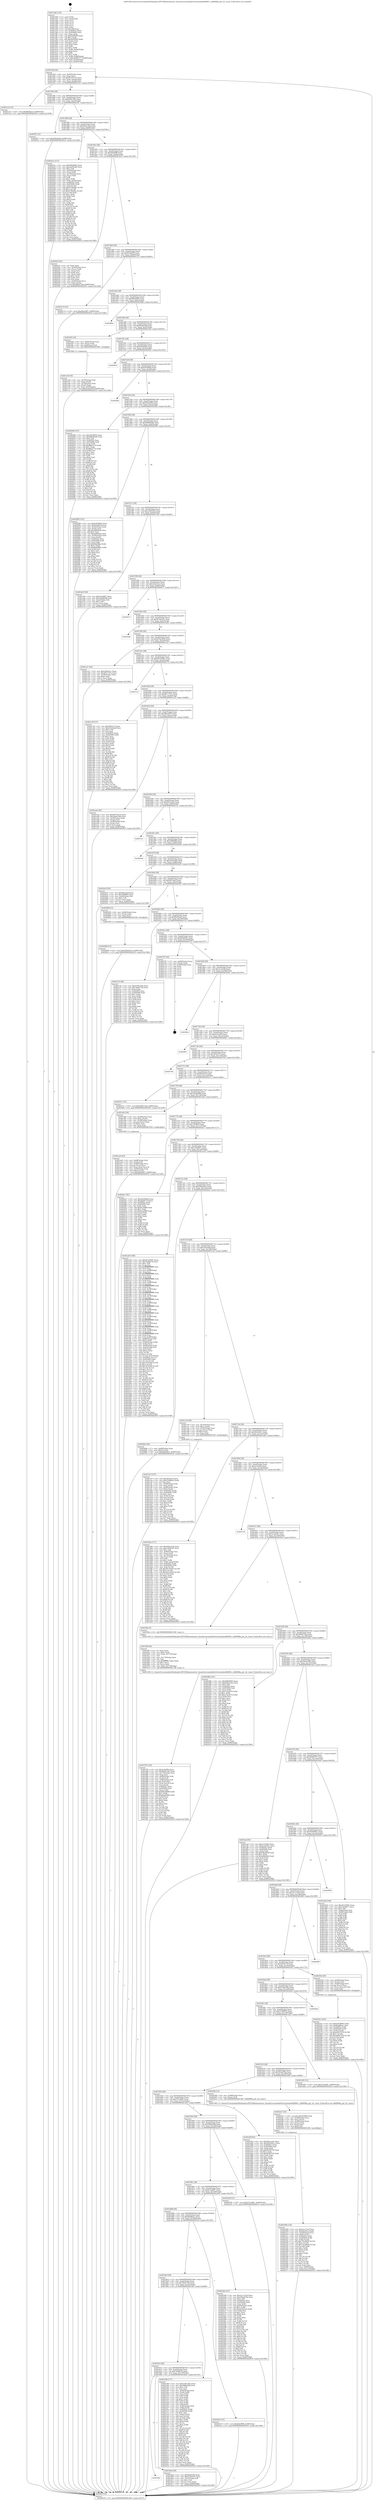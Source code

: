 digraph "0x4013d0" {
  label = "0x4013d0 (/mnt/c/Users/mathe/Desktop/tcc/POCII/binaries/extr_linuxdriversmediadvb-frontendsdib8000.c_dib8096p_get_i2c_tuner_Final-ollvm.out::main(0))"
  labelloc = "t"
  node[shape=record]

  Entry [label="",width=0.3,height=0.3,shape=circle,fillcolor=black,style=filled]
  "0x401444" [label="{
     0x401444 [32]\l
     | [instrs]\l
     &nbsp;&nbsp;0x401444 \<+6\>: mov -0x90(%rbp),%eax\l
     &nbsp;&nbsp;0x40144a \<+2\>: mov %eax,%ecx\l
     &nbsp;&nbsp;0x40144c \<+6\>: sub $0x81b76110,%ecx\l
     &nbsp;&nbsp;0x401452 \<+6\>: mov %eax,-0xa4(%rbp)\l
     &nbsp;&nbsp;0x401458 \<+6\>: mov %ecx,-0xa8(%rbp)\l
     &nbsp;&nbsp;0x40145e \<+6\>: je 0000000000402123 \<main+0xd53\>\l
  }"]
  "0x402123" [label="{
     0x402123 [15]\l
     | [instrs]\l
     &nbsp;&nbsp;0x402123 \<+10\>: movl $0xf8ef5aa3,-0x90(%rbp)\l
     &nbsp;&nbsp;0x40212d \<+5\>: jmp 0000000000402918 \<main+0x1548\>\l
  }"]
  "0x401464" [label="{
     0x401464 [28]\l
     | [instrs]\l
     &nbsp;&nbsp;0x401464 \<+5\>: jmp 0000000000401469 \<main+0x99\>\l
     &nbsp;&nbsp;0x401469 \<+6\>: mov -0xa4(%rbp),%eax\l
     &nbsp;&nbsp;0x40146f \<+5\>: sub $0x820f1382,%eax\l
     &nbsp;&nbsp;0x401474 \<+6\>: mov %eax,-0xac(%rbp)\l
     &nbsp;&nbsp;0x40147a \<+6\>: je 0000000000401ff7 \<main+0xc27\>\l
  }"]
  Exit [label="",width=0.3,height=0.3,shape=circle,fillcolor=black,style=filled,peripheries=2]
  "0x401ff7" [label="{
     0x401ff7 [15]\l
     | [instrs]\l
     &nbsp;&nbsp;0x401ff7 \<+10\>: movl $0xb50eef49,-0x90(%rbp)\l
     &nbsp;&nbsp;0x402001 \<+5\>: jmp 0000000000402918 \<main+0x1548\>\l
  }"]
  "0x401480" [label="{
     0x401480 [28]\l
     | [instrs]\l
     &nbsp;&nbsp;0x401480 \<+5\>: jmp 0000000000401485 \<main+0xb5\>\l
     &nbsp;&nbsp;0x401485 \<+6\>: mov -0xa4(%rbp),%eax\l
     &nbsp;&nbsp;0x40148b \<+5\>: sub $0x82ba1eba,%eax\l
     &nbsp;&nbsp;0x401490 \<+6\>: mov %eax,-0xb0(%rbp)\l
     &nbsp;&nbsp;0x401496 \<+6\>: je 000000000040241e \<main+0x104e\>\l
  }"]
  "0x402608" [label="{
     0x402608 [15]\l
     | [instrs]\l
     &nbsp;&nbsp;0x402608 \<+10\>: movl $0x208420c4,-0x90(%rbp)\l
     &nbsp;&nbsp;0x402612 \<+5\>: jmp 0000000000402918 \<main+0x1548\>\l
  }"]
  "0x40241e" [label="{
     0x40241e [171]\l
     | [instrs]\l
     &nbsp;&nbsp;0x40241e \<+5\>: mov $0x996286f3,%eax\l
     &nbsp;&nbsp;0x402423 \<+5\>: mov $0xeed5c282,%ecx\l
     &nbsp;&nbsp;0x402428 \<+2\>: mov $0x1,%dl\l
     &nbsp;&nbsp;0x40242a \<+4\>: mov -0x40(%rbp),%rsi\l
     &nbsp;&nbsp;0x40242e \<+2\>: mov (%rsi),%edi\l
     &nbsp;&nbsp;0x402430 \<+4\>: mov -0x70(%rbp),%rsi\l
     &nbsp;&nbsp;0x402434 \<+2\>: cmp (%rsi),%edi\l
     &nbsp;&nbsp;0x402436 \<+4\>: setl %r8b\l
     &nbsp;&nbsp;0x40243a \<+4\>: and $0x1,%r8b\l
     &nbsp;&nbsp;0x40243e \<+4\>: mov %r8b,-0x29(%rbp)\l
     &nbsp;&nbsp;0x402442 \<+7\>: mov 0x40505c,%edi\l
     &nbsp;&nbsp;0x402449 \<+8\>: mov 0x405060,%r9d\l
     &nbsp;&nbsp;0x402451 \<+3\>: mov %edi,%r10d\l
     &nbsp;&nbsp;0x402454 \<+7\>: add $0xd758c8bc,%r10d\l
     &nbsp;&nbsp;0x40245b \<+4\>: sub $0x1,%r10d\l
     &nbsp;&nbsp;0x40245f \<+7\>: sub $0xd758c8bc,%r10d\l
     &nbsp;&nbsp;0x402466 \<+4\>: imul %r10d,%edi\l
     &nbsp;&nbsp;0x40246a \<+3\>: and $0x1,%edi\l
     &nbsp;&nbsp;0x40246d \<+3\>: cmp $0x0,%edi\l
     &nbsp;&nbsp;0x402470 \<+4\>: sete %r8b\l
     &nbsp;&nbsp;0x402474 \<+4\>: cmp $0xa,%r9d\l
     &nbsp;&nbsp;0x402478 \<+4\>: setl %r11b\l
     &nbsp;&nbsp;0x40247c \<+3\>: mov %r8b,%bl\l
     &nbsp;&nbsp;0x40247f \<+3\>: xor $0xff,%bl\l
     &nbsp;&nbsp;0x402482 \<+3\>: mov %r11b,%r14b\l
     &nbsp;&nbsp;0x402485 \<+4\>: xor $0xff,%r14b\l
     &nbsp;&nbsp;0x402489 \<+3\>: xor $0x1,%dl\l
     &nbsp;&nbsp;0x40248c \<+3\>: mov %bl,%r15b\l
     &nbsp;&nbsp;0x40248f \<+4\>: and $0xff,%r15b\l
     &nbsp;&nbsp;0x402493 \<+3\>: and %dl,%r8b\l
     &nbsp;&nbsp;0x402496 \<+3\>: mov %r14b,%r12b\l
     &nbsp;&nbsp;0x402499 \<+4\>: and $0xff,%r12b\l
     &nbsp;&nbsp;0x40249d \<+3\>: and %dl,%r11b\l
     &nbsp;&nbsp;0x4024a0 \<+3\>: or %r8b,%r15b\l
     &nbsp;&nbsp;0x4024a3 \<+3\>: or %r11b,%r12b\l
     &nbsp;&nbsp;0x4024a6 \<+3\>: xor %r12b,%r15b\l
     &nbsp;&nbsp;0x4024a9 \<+3\>: or %r14b,%bl\l
     &nbsp;&nbsp;0x4024ac \<+3\>: xor $0xff,%bl\l
     &nbsp;&nbsp;0x4024af \<+3\>: or $0x1,%dl\l
     &nbsp;&nbsp;0x4024b2 \<+2\>: and %dl,%bl\l
     &nbsp;&nbsp;0x4024b4 \<+3\>: or %bl,%r15b\l
     &nbsp;&nbsp;0x4024b7 \<+4\>: test $0x1,%r15b\l
     &nbsp;&nbsp;0x4024bb \<+3\>: cmovne %ecx,%eax\l
     &nbsp;&nbsp;0x4024be \<+6\>: mov %eax,-0x90(%rbp)\l
     &nbsp;&nbsp;0x4024c4 \<+5\>: jmp 0000000000402918 \<main+0x1548\>\l
  }"]
  "0x40149c" [label="{
     0x40149c [28]\l
     | [instrs]\l
     &nbsp;&nbsp;0x40149c \<+5\>: jmp 00000000004014a1 \<main+0xd1\>\l
     &nbsp;&nbsp;0x4014a1 \<+6\>: mov -0xa4(%rbp),%eax\l
     &nbsp;&nbsp;0x4014a7 \<+5\>: sub $0x8def5ff6,%eax\l
     &nbsp;&nbsp;0x4014ac \<+6\>: mov %eax,-0xb4(%rbp)\l
     &nbsp;&nbsp;0x4014b2 \<+6\>: je 00000000004025cf \<main+0x11ff\>\l
  }"]
  "0x40255c" [label="{
     0x40255c [100]\l
     | [instrs]\l
     &nbsp;&nbsp;0x40255c \<+5\>: mov $0xb303fb00,%edx\l
     &nbsp;&nbsp;0x402561 \<+5\>: mov $0x6daf8ae1,%esi\l
     &nbsp;&nbsp;0x402566 \<+8\>: mov 0x40505c,%r8d\l
     &nbsp;&nbsp;0x40256e \<+8\>: mov 0x405060,%r9d\l
     &nbsp;&nbsp;0x402576 \<+3\>: mov %r8d,%r10d\l
     &nbsp;&nbsp;0x402579 \<+7\>: sub $0xe6927b76,%r10d\l
     &nbsp;&nbsp;0x402580 \<+4\>: sub $0x1,%r10d\l
     &nbsp;&nbsp;0x402584 \<+7\>: add $0xe6927b76,%r10d\l
     &nbsp;&nbsp;0x40258b \<+4\>: imul %r10d,%r8d\l
     &nbsp;&nbsp;0x40258f \<+4\>: and $0x1,%r8d\l
     &nbsp;&nbsp;0x402593 \<+4\>: cmp $0x0,%r8d\l
     &nbsp;&nbsp;0x402597 \<+4\>: sete %r11b\l
     &nbsp;&nbsp;0x40259b \<+4\>: cmp $0xa,%r9d\l
     &nbsp;&nbsp;0x40259f \<+3\>: setl %bl\l
     &nbsp;&nbsp;0x4025a2 \<+3\>: mov %r11b,%r14b\l
     &nbsp;&nbsp;0x4025a5 \<+3\>: and %bl,%r14b\l
     &nbsp;&nbsp;0x4025a8 \<+3\>: xor %bl,%r11b\l
     &nbsp;&nbsp;0x4025ab \<+3\>: or %r11b,%r14b\l
     &nbsp;&nbsp;0x4025ae \<+4\>: test $0x1,%r14b\l
     &nbsp;&nbsp;0x4025b2 \<+3\>: cmovne %esi,%edx\l
     &nbsp;&nbsp;0x4025b5 \<+6\>: mov %edx,-0x90(%rbp)\l
     &nbsp;&nbsp;0x4025bb \<+5\>: jmp 0000000000402918 \<main+0x1548\>\l
  }"]
  "0x4025cf" [label="{
     0x4025cf [42]\l
     | [instrs]\l
     &nbsp;&nbsp;0x4025cf \<+2\>: xor %eax,%eax\l
     &nbsp;&nbsp;0x4025d1 \<+4\>: mov -0x40(%rbp),%rcx\l
     &nbsp;&nbsp;0x4025d5 \<+2\>: mov (%rcx),%edx\l
     &nbsp;&nbsp;0x4025d7 \<+2\>: mov %eax,%esi\l
     &nbsp;&nbsp;0x4025d9 \<+2\>: sub %edx,%esi\l
     &nbsp;&nbsp;0x4025db \<+2\>: mov %eax,%edx\l
     &nbsp;&nbsp;0x4025dd \<+3\>: sub $0x1,%edx\l
     &nbsp;&nbsp;0x4025e0 \<+2\>: add %edx,%esi\l
     &nbsp;&nbsp;0x4025e2 \<+2\>: sub %esi,%eax\l
     &nbsp;&nbsp;0x4025e4 \<+4\>: mov -0x40(%rbp),%rcx\l
     &nbsp;&nbsp;0x4025e8 \<+2\>: mov %eax,(%rcx)\l
     &nbsp;&nbsp;0x4025ea \<+10\>: movl $0x3660719a,-0x90(%rbp)\l
     &nbsp;&nbsp;0x4025f4 \<+5\>: jmp 0000000000402918 \<main+0x1548\>\l
  }"]
  "0x4014b8" [label="{
     0x4014b8 [28]\l
     | [instrs]\l
     &nbsp;&nbsp;0x4014b8 \<+5\>: jmp 00000000004014bd \<main+0xed\>\l
     &nbsp;&nbsp;0x4014bd \<+6\>: mov -0xa4(%rbp),%eax\l
     &nbsp;&nbsp;0x4014c3 \<+5\>: sub $0x91fefd78,%eax\l
     &nbsp;&nbsp;0x4014c8 \<+6\>: mov %eax,-0xb8(%rbp)\l
     &nbsp;&nbsp;0x4014ce \<+6\>: je 0000000000402114 \<main+0xd44\>\l
  }"]
  "0x402308" [label="{
     0x402308 [116]\l
     | [instrs]\l
     &nbsp;&nbsp;0x402308 \<+5\>: mov $0x3cc17ec9,%esi\l
     &nbsp;&nbsp;0x40230d \<+5\>: mov $0xb9243ce,%edx\l
     &nbsp;&nbsp;0x402312 \<+4\>: mov -0x40(%rbp),%rcx\l
     &nbsp;&nbsp;0x402316 \<+6\>: movl $0x0,(%rcx)\l
     &nbsp;&nbsp;0x40231c \<+8\>: mov 0x40505c,%r8d\l
     &nbsp;&nbsp;0x402324 \<+8\>: mov 0x405060,%r9d\l
     &nbsp;&nbsp;0x40232c \<+3\>: mov %r8d,%r10d\l
     &nbsp;&nbsp;0x40232f \<+7\>: add $0x752c6659,%r10d\l
     &nbsp;&nbsp;0x402336 \<+4\>: sub $0x1,%r10d\l
     &nbsp;&nbsp;0x40233a \<+7\>: sub $0x752c6659,%r10d\l
     &nbsp;&nbsp;0x402341 \<+4\>: imul %r10d,%r8d\l
     &nbsp;&nbsp;0x402345 \<+4\>: and $0x1,%r8d\l
     &nbsp;&nbsp;0x402349 \<+4\>: cmp $0x0,%r8d\l
     &nbsp;&nbsp;0x40234d \<+4\>: sete %r11b\l
     &nbsp;&nbsp;0x402351 \<+4\>: cmp $0xa,%r9d\l
     &nbsp;&nbsp;0x402355 \<+3\>: setl %bl\l
     &nbsp;&nbsp;0x402358 \<+3\>: mov %r11b,%r14b\l
     &nbsp;&nbsp;0x40235b \<+3\>: and %bl,%r14b\l
     &nbsp;&nbsp;0x40235e \<+3\>: xor %bl,%r11b\l
     &nbsp;&nbsp;0x402361 \<+3\>: or %r11b,%r14b\l
     &nbsp;&nbsp;0x402364 \<+4\>: test $0x1,%r14b\l
     &nbsp;&nbsp;0x402368 \<+3\>: cmovne %edx,%esi\l
     &nbsp;&nbsp;0x40236b \<+6\>: mov %esi,-0x90(%rbp)\l
     &nbsp;&nbsp;0x402371 \<+6\>: mov %eax,-0x17c(%rbp)\l
     &nbsp;&nbsp;0x402377 \<+5\>: jmp 0000000000402918 \<main+0x1548\>\l
  }"]
  "0x402114" [label="{
     0x402114 [15]\l
     | [instrs]\l
     &nbsp;&nbsp;0x402114 \<+10\>: movl $0xd6ee04f7,-0x90(%rbp)\l
     &nbsp;&nbsp;0x40211e \<+5\>: jmp 0000000000402918 \<main+0x1548\>\l
  }"]
  "0x4014d4" [label="{
     0x4014d4 [28]\l
     | [instrs]\l
     &nbsp;&nbsp;0x4014d4 \<+5\>: jmp 00000000004014d9 \<main+0x109\>\l
     &nbsp;&nbsp;0x4014d9 \<+6\>: mov -0xa4(%rbp),%eax\l
     &nbsp;&nbsp;0x4014df \<+5\>: sub $0x996286f3,%eax\l
     &nbsp;&nbsp;0x4014e4 \<+6\>: mov %eax,-0xbc(%rbp)\l
     &nbsp;&nbsp;0x4014ea \<+6\>: je 00000000004028bb \<main+0x14eb\>\l
  }"]
  "0x4022e7" [label="{
     0x4022e7 [33]\l
     | [instrs]\l
     &nbsp;&nbsp;0x4022e7 \<+10\>: movabs $0x4030b6,%rdi\l
     &nbsp;&nbsp;0x4022f1 \<+4\>: mov -0x48(%rbp),%rcx\l
     &nbsp;&nbsp;0x4022f5 \<+3\>: mov %rax,(%rcx)\l
     &nbsp;&nbsp;0x4022f8 \<+4\>: mov -0x48(%rbp),%rax\l
     &nbsp;&nbsp;0x4022fc \<+3\>: mov (%rax),%rax\l
     &nbsp;&nbsp;0x4022ff \<+2\>: mov (%rax),%esi\l
     &nbsp;&nbsp;0x402301 \<+2\>: mov $0x0,%al\l
     &nbsp;&nbsp;0x402303 \<+5\>: call 0000000000401040 \<printf@plt\>\l
     | [calls]\l
     &nbsp;&nbsp;0x401040 \{1\} (unknown)\l
  }"]
  "0x4028bb" [label="{
     0x4028bb\l
  }", style=dashed]
  "0x4014f0" [label="{
     0x4014f0 [28]\l
     | [instrs]\l
     &nbsp;&nbsp;0x4014f0 \<+5\>: jmp 00000000004014f5 \<main+0x125\>\l
     &nbsp;&nbsp;0x4014f5 \<+6\>: mov -0xa4(%rbp),%eax\l
     &nbsp;&nbsp;0x4014fb \<+5\>: sub $0x9da818ef,%eax\l
     &nbsp;&nbsp;0x401500 \<+6\>: mov %eax,-0xc0(%rbp)\l
     &nbsp;&nbsp;0x401506 \<+6\>: je 0000000000401bf3 \<main+0x823\>\l
  }"]
  "0x401f7b" [label="{
     0x401f7b [124]\l
     | [instrs]\l
     &nbsp;&nbsp;0x401f7b \<+5\>: mov $0x2c5cf5fe,%ecx\l
     &nbsp;&nbsp;0x401f80 \<+5\>: mov $0x820f1382,%edx\l
     &nbsp;&nbsp;0x401f85 \<+6\>: mov -0x178(%rbp),%esi\l
     &nbsp;&nbsp;0x401f8b \<+3\>: imul %eax,%esi\l
     &nbsp;&nbsp;0x401f8e \<+4\>: mov -0x68(%rbp),%rdi\l
     &nbsp;&nbsp;0x401f92 \<+3\>: mov (%rdi),%rdi\l
     &nbsp;&nbsp;0x401f95 \<+4\>: mov -0x60(%rbp),%r8\l
     &nbsp;&nbsp;0x401f99 \<+3\>: movslq (%r8),%r8\l
     &nbsp;&nbsp;0x401f9c \<+4\>: mov (%rdi,%r8,8),%rdi\l
     &nbsp;&nbsp;0x401fa0 \<+2\>: mov %esi,(%rdi)\l
     &nbsp;&nbsp;0x401fa2 \<+7\>: mov 0x40505c,%eax\l
     &nbsp;&nbsp;0x401fa9 \<+7\>: mov 0x405060,%esi\l
     &nbsp;&nbsp;0x401fb0 \<+3\>: mov %eax,%r9d\l
     &nbsp;&nbsp;0x401fb3 \<+7\>: add $0x90ae8089,%r9d\l
     &nbsp;&nbsp;0x401fba \<+4\>: sub $0x1,%r9d\l
     &nbsp;&nbsp;0x401fbe \<+7\>: sub $0x90ae8089,%r9d\l
     &nbsp;&nbsp;0x401fc5 \<+4\>: imul %r9d,%eax\l
     &nbsp;&nbsp;0x401fc9 \<+3\>: and $0x1,%eax\l
     &nbsp;&nbsp;0x401fcc \<+3\>: cmp $0x0,%eax\l
     &nbsp;&nbsp;0x401fcf \<+4\>: sete %r10b\l
     &nbsp;&nbsp;0x401fd3 \<+3\>: cmp $0xa,%esi\l
     &nbsp;&nbsp;0x401fd6 \<+4\>: setl %r11b\l
     &nbsp;&nbsp;0x401fda \<+3\>: mov %r10b,%bl\l
     &nbsp;&nbsp;0x401fdd \<+3\>: and %r11b,%bl\l
     &nbsp;&nbsp;0x401fe0 \<+3\>: xor %r11b,%r10b\l
     &nbsp;&nbsp;0x401fe3 \<+3\>: or %r10b,%bl\l
     &nbsp;&nbsp;0x401fe6 \<+3\>: test $0x1,%bl\l
     &nbsp;&nbsp;0x401fe9 \<+3\>: cmovne %edx,%ecx\l
     &nbsp;&nbsp;0x401fec \<+6\>: mov %ecx,-0x90(%rbp)\l
     &nbsp;&nbsp;0x401ff2 \<+5\>: jmp 0000000000402918 \<main+0x1548\>\l
  }"]
  "0x401bf3" [label="{
     0x401bf3 [16]\l
     | [instrs]\l
     &nbsp;&nbsp;0x401bf3 \<+4\>: mov -0x80(%rbp),%rax\l
     &nbsp;&nbsp;0x401bf7 \<+3\>: mov (%rax),%rax\l
     &nbsp;&nbsp;0x401bfa \<+4\>: mov 0x8(%rax),%rdi\l
     &nbsp;&nbsp;0x401bfe \<+5\>: call 0000000000401060 \<atoi@plt\>\l
     | [calls]\l
     &nbsp;&nbsp;0x401060 \{1\} (unknown)\l
  }"]
  "0x40150c" [label="{
     0x40150c [28]\l
     | [instrs]\l
     &nbsp;&nbsp;0x40150c \<+5\>: jmp 0000000000401511 \<main+0x141\>\l
     &nbsp;&nbsp;0x401511 \<+6\>: mov -0xa4(%rbp),%eax\l
     &nbsp;&nbsp;0x401517 \<+5\>: sub $0xa563f403,%eax\l
     &nbsp;&nbsp;0x40151c \<+6\>: mov %eax,-0xc4(%rbp)\l
     &nbsp;&nbsp;0x401522 \<+6\>: je 0000000000402823 \<main+0x1453\>\l
  }"]
  "0x401f4f" [label="{
     0x401f4f [44]\l
     | [instrs]\l
     &nbsp;&nbsp;0x401f4f \<+2\>: xor %ecx,%ecx\l
     &nbsp;&nbsp;0x401f51 \<+5\>: mov $0x2,%edx\l
     &nbsp;&nbsp;0x401f56 \<+6\>: mov %edx,-0x174(%rbp)\l
     &nbsp;&nbsp;0x401f5c \<+1\>: cltd\l
     &nbsp;&nbsp;0x401f5d \<+6\>: mov -0x174(%rbp),%esi\l
     &nbsp;&nbsp;0x401f63 \<+2\>: idiv %esi\l
     &nbsp;&nbsp;0x401f65 \<+6\>: imul $0xfffffffe,%edx,%edx\l
     &nbsp;&nbsp;0x401f6b \<+3\>: sub $0x1,%ecx\l
     &nbsp;&nbsp;0x401f6e \<+2\>: sub %ecx,%edx\l
     &nbsp;&nbsp;0x401f70 \<+6\>: mov %edx,-0x178(%rbp)\l
     &nbsp;&nbsp;0x401f76 \<+5\>: call 0000000000401160 \<next_i\>\l
     | [calls]\l
     &nbsp;&nbsp;0x401160 \{1\} (/mnt/c/Users/mathe/Desktop/tcc/POCII/binaries/extr_linuxdriversmediadvb-frontendsdib8000.c_dib8096p_get_i2c_tuner_Final-ollvm.out::next_i)\l
  }"]
  "0x402823" [label="{
     0x402823\l
  }", style=dashed]
  "0x401528" [label="{
     0x401528 [28]\l
     | [instrs]\l
     &nbsp;&nbsp;0x401528 \<+5\>: jmp 000000000040152d \<main+0x15d\>\l
     &nbsp;&nbsp;0x40152d \<+6\>: mov -0xa4(%rbp),%eax\l
     &nbsp;&nbsp;0x401533 \<+5\>: sub $0xb303fb00,%eax\l
     &nbsp;&nbsp;0x401538 \<+6\>: mov %eax,-0xc8(%rbp)\l
     &nbsp;&nbsp;0x40153e \<+6\>: je 00000000004028e0 \<main+0x1510\>\l
  }"]
  "0x401ea0" [label="{
     0x401ea0 [43]\l
     | [instrs]\l
     &nbsp;&nbsp;0x401ea0 \<+4\>: mov -0x68(%rbp),%rdi\l
     &nbsp;&nbsp;0x401ea4 \<+3\>: mov (%rdi),%rdi\l
     &nbsp;&nbsp;0x401ea7 \<+4\>: mov -0x60(%rbp),%rcx\l
     &nbsp;&nbsp;0x401eab \<+3\>: movslq (%rcx),%rcx\l
     &nbsp;&nbsp;0x401eae \<+4\>: mov %rax,(%rdi,%rcx,8)\l
     &nbsp;&nbsp;0x401eb2 \<+4\>: mov -0x50(%rbp),%rax\l
     &nbsp;&nbsp;0x401eb6 \<+6\>: movl $0x0,(%rax)\l
     &nbsp;&nbsp;0x401ebc \<+10\>: movl $0xd6ee04f7,-0x90(%rbp)\l
     &nbsp;&nbsp;0x401ec6 \<+5\>: jmp 0000000000402918 \<main+0x1548\>\l
  }"]
  "0x4028e0" [label="{
     0x4028e0\l
  }", style=dashed]
  "0x401544" [label="{
     0x401544 [28]\l
     | [instrs]\l
     &nbsp;&nbsp;0x401544 \<+5\>: jmp 0000000000401549 \<main+0x179\>\l
     &nbsp;&nbsp;0x401549 \<+6\>: mov -0xa4(%rbp),%eax\l
     &nbsp;&nbsp;0x40154f \<+5\>: sub $0xb50eef49,%eax\l
     &nbsp;&nbsp;0x401554 \<+6\>: mov %eax,-0xcc(%rbp)\l
     &nbsp;&nbsp;0x40155a \<+6\>: je 0000000000402006 \<main+0xc36\>\l
  }"]
  "0x401ce5" [label="{
     0x401ce5 [107]\l
     | [instrs]\l
     &nbsp;&nbsp;0x401ce5 \<+5\>: mov $0x5835a73,%ecx\l
     &nbsp;&nbsp;0x401cea \<+5\>: mov $0x5199f835,%edx\l
     &nbsp;&nbsp;0x401cef \<+2\>: xor %esi,%esi\l
     &nbsp;&nbsp;0x401cf1 \<+4\>: mov -0x68(%rbp),%rdi\l
     &nbsp;&nbsp;0x401cf5 \<+3\>: mov %rax,(%rdi)\l
     &nbsp;&nbsp;0x401cf8 \<+4\>: mov -0x60(%rbp),%rax\l
     &nbsp;&nbsp;0x401cfc \<+6\>: movl $0x0,(%rax)\l
     &nbsp;&nbsp;0x401d02 \<+8\>: mov 0x40505c,%r8d\l
     &nbsp;&nbsp;0x401d0a \<+8\>: mov 0x405060,%r9d\l
     &nbsp;&nbsp;0x401d12 \<+3\>: sub $0x1,%esi\l
     &nbsp;&nbsp;0x401d15 \<+3\>: mov %r8d,%r10d\l
     &nbsp;&nbsp;0x401d18 \<+3\>: add %esi,%r10d\l
     &nbsp;&nbsp;0x401d1b \<+4\>: imul %r10d,%r8d\l
     &nbsp;&nbsp;0x401d1f \<+4\>: and $0x1,%r8d\l
     &nbsp;&nbsp;0x401d23 \<+4\>: cmp $0x0,%r8d\l
     &nbsp;&nbsp;0x401d27 \<+4\>: sete %r11b\l
     &nbsp;&nbsp;0x401d2b \<+4\>: cmp $0xa,%r9d\l
     &nbsp;&nbsp;0x401d2f \<+3\>: setl %bl\l
     &nbsp;&nbsp;0x401d32 \<+3\>: mov %r11b,%r14b\l
     &nbsp;&nbsp;0x401d35 \<+3\>: and %bl,%r14b\l
     &nbsp;&nbsp;0x401d38 \<+3\>: xor %bl,%r11b\l
     &nbsp;&nbsp;0x401d3b \<+3\>: or %r11b,%r14b\l
     &nbsp;&nbsp;0x401d3e \<+4\>: test $0x1,%r14b\l
     &nbsp;&nbsp;0x401d42 \<+3\>: cmovne %edx,%ecx\l
     &nbsp;&nbsp;0x401d45 \<+6\>: mov %ecx,-0x90(%rbp)\l
     &nbsp;&nbsp;0x401d4b \<+5\>: jmp 0000000000402918 \<main+0x1548\>\l
  }"]
  "0x402006" [label="{
     0x402006 [147]\l
     | [instrs]\l
     &nbsp;&nbsp;0x402006 \<+5\>: mov $0xa563f403,%eax\l
     &nbsp;&nbsp;0x40200b \<+5\>: mov $0xb80093d5,%ecx\l
     &nbsp;&nbsp;0x402010 \<+2\>: mov $0x1,%dl\l
     &nbsp;&nbsp;0x402012 \<+7\>: mov 0x40505c,%esi\l
     &nbsp;&nbsp;0x402019 \<+7\>: mov 0x405060,%edi\l
     &nbsp;&nbsp;0x402020 \<+3\>: mov %esi,%r8d\l
     &nbsp;&nbsp;0x402023 \<+7\>: add $0xff8a5174,%r8d\l
     &nbsp;&nbsp;0x40202a \<+4\>: sub $0x1,%r8d\l
     &nbsp;&nbsp;0x40202e \<+7\>: sub $0xff8a5174,%r8d\l
     &nbsp;&nbsp;0x402035 \<+4\>: imul %r8d,%esi\l
     &nbsp;&nbsp;0x402039 \<+3\>: and $0x1,%esi\l
     &nbsp;&nbsp;0x40203c \<+3\>: cmp $0x0,%esi\l
     &nbsp;&nbsp;0x40203f \<+4\>: sete %r9b\l
     &nbsp;&nbsp;0x402043 \<+3\>: cmp $0xa,%edi\l
     &nbsp;&nbsp;0x402046 \<+4\>: setl %r10b\l
     &nbsp;&nbsp;0x40204a \<+3\>: mov %r9b,%r11b\l
     &nbsp;&nbsp;0x40204d \<+4\>: xor $0xff,%r11b\l
     &nbsp;&nbsp;0x402051 \<+3\>: mov %r10b,%bl\l
     &nbsp;&nbsp;0x402054 \<+3\>: xor $0xff,%bl\l
     &nbsp;&nbsp;0x402057 \<+3\>: xor $0x1,%dl\l
     &nbsp;&nbsp;0x40205a \<+3\>: mov %r11b,%r14b\l
     &nbsp;&nbsp;0x40205d \<+4\>: and $0xff,%r14b\l
     &nbsp;&nbsp;0x402061 \<+3\>: and %dl,%r9b\l
     &nbsp;&nbsp;0x402064 \<+3\>: mov %bl,%r15b\l
     &nbsp;&nbsp;0x402067 \<+4\>: and $0xff,%r15b\l
     &nbsp;&nbsp;0x40206b \<+3\>: and %dl,%r10b\l
     &nbsp;&nbsp;0x40206e \<+3\>: or %r9b,%r14b\l
     &nbsp;&nbsp;0x402071 \<+3\>: or %r10b,%r15b\l
     &nbsp;&nbsp;0x402074 \<+3\>: xor %r15b,%r14b\l
     &nbsp;&nbsp;0x402077 \<+3\>: or %bl,%r11b\l
     &nbsp;&nbsp;0x40207a \<+4\>: xor $0xff,%r11b\l
     &nbsp;&nbsp;0x40207e \<+3\>: or $0x1,%dl\l
     &nbsp;&nbsp;0x402081 \<+3\>: and %dl,%r11b\l
     &nbsp;&nbsp;0x402084 \<+3\>: or %r11b,%r14b\l
     &nbsp;&nbsp;0x402087 \<+4\>: test $0x1,%r14b\l
     &nbsp;&nbsp;0x40208b \<+3\>: cmovne %ecx,%eax\l
     &nbsp;&nbsp;0x40208e \<+6\>: mov %eax,-0x90(%rbp)\l
     &nbsp;&nbsp;0x402094 \<+5\>: jmp 0000000000402918 \<main+0x1548\>\l
  }"]
  "0x401560" [label="{
     0x401560 [28]\l
     | [instrs]\l
     &nbsp;&nbsp;0x401560 \<+5\>: jmp 0000000000401565 \<main+0x195\>\l
     &nbsp;&nbsp;0x401565 \<+6\>: mov -0xa4(%rbp),%eax\l
     &nbsp;&nbsp;0x40156b \<+5\>: sub $0xb80093d5,%eax\l
     &nbsp;&nbsp;0x401570 \<+6\>: mov %eax,-0xd0(%rbp)\l
     &nbsp;&nbsp;0x401576 \<+6\>: je 0000000000402099 \<main+0xcc9\>\l
  }"]
  "0x401c03" [label="{
     0x401c03 [30]\l
     | [instrs]\l
     &nbsp;&nbsp;0x401c03 \<+4\>: mov -0x78(%rbp),%rdi\l
     &nbsp;&nbsp;0x401c07 \<+2\>: mov %eax,(%rdi)\l
     &nbsp;&nbsp;0x401c09 \<+4\>: mov -0x78(%rbp),%rdi\l
     &nbsp;&nbsp;0x401c0d \<+2\>: mov (%rdi),%eax\l
     &nbsp;&nbsp;0x401c0f \<+3\>: mov %eax,-0x30(%rbp)\l
     &nbsp;&nbsp;0x401c12 \<+10\>: movl $0xd19e2d39,-0x90(%rbp)\l
     &nbsp;&nbsp;0x401c1c \<+5\>: jmp 0000000000402918 \<main+0x1548\>\l
  }"]
  "0x402099" [label="{
     0x402099 [123]\l
     | [instrs]\l
     &nbsp;&nbsp;0x402099 \<+5\>: mov $0xa563f403,%eax\l
     &nbsp;&nbsp;0x40209e \<+5\>: mov $0x91fefd78,%ecx\l
     &nbsp;&nbsp;0x4020a3 \<+4\>: mov -0x50(%rbp),%rdx\l
     &nbsp;&nbsp;0x4020a7 \<+2\>: mov (%rdx),%esi\l
     &nbsp;&nbsp;0x4020a9 \<+6\>: add $0xd4f40ad3,%esi\l
     &nbsp;&nbsp;0x4020af \<+3\>: add $0x1,%esi\l
     &nbsp;&nbsp;0x4020b2 \<+6\>: sub $0xd4f40ad3,%esi\l
     &nbsp;&nbsp;0x4020b8 \<+4\>: mov -0x50(%rbp),%rdx\l
     &nbsp;&nbsp;0x4020bc \<+2\>: mov %esi,(%rdx)\l
     &nbsp;&nbsp;0x4020be \<+7\>: mov 0x40505c,%esi\l
     &nbsp;&nbsp;0x4020c5 \<+7\>: mov 0x405060,%edi\l
     &nbsp;&nbsp;0x4020cc \<+3\>: mov %esi,%r8d\l
     &nbsp;&nbsp;0x4020cf \<+7\>: add $0xf6da98ba,%r8d\l
     &nbsp;&nbsp;0x4020d6 \<+4\>: sub $0x1,%r8d\l
     &nbsp;&nbsp;0x4020da \<+7\>: sub $0xf6da98ba,%r8d\l
     &nbsp;&nbsp;0x4020e1 \<+4\>: imul %r8d,%esi\l
     &nbsp;&nbsp;0x4020e5 \<+3\>: and $0x1,%esi\l
     &nbsp;&nbsp;0x4020e8 \<+3\>: cmp $0x0,%esi\l
     &nbsp;&nbsp;0x4020eb \<+4\>: sete %r9b\l
     &nbsp;&nbsp;0x4020ef \<+3\>: cmp $0xa,%edi\l
     &nbsp;&nbsp;0x4020f2 \<+4\>: setl %r10b\l
     &nbsp;&nbsp;0x4020f6 \<+3\>: mov %r9b,%r11b\l
     &nbsp;&nbsp;0x4020f9 \<+3\>: and %r10b,%r11b\l
     &nbsp;&nbsp;0x4020fc \<+3\>: xor %r10b,%r9b\l
     &nbsp;&nbsp;0x4020ff \<+3\>: or %r9b,%r11b\l
     &nbsp;&nbsp;0x402102 \<+4\>: test $0x1,%r11b\l
     &nbsp;&nbsp;0x402106 \<+3\>: cmovne %ecx,%eax\l
     &nbsp;&nbsp;0x402109 \<+6\>: mov %eax,-0x90(%rbp)\l
     &nbsp;&nbsp;0x40210f \<+5\>: jmp 0000000000402918 \<main+0x1548\>\l
  }"]
  "0x40157c" [label="{
     0x40157c [28]\l
     | [instrs]\l
     &nbsp;&nbsp;0x40157c \<+5\>: jmp 0000000000401581 \<main+0x1b1\>\l
     &nbsp;&nbsp;0x401581 \<+6\>: mov -0xa4(%rbp),%eax\l
     &nbsp;&nbsp;0x401587 \<+5\>: sub $0xcc565525,%eax\l
     &nbsp;&nbsp;0x40158c \<+6\>: mov %eax,-0xd4(%rbp)\l
     &nbsp;&nbsp;0x401592 \<+6\>: je 0000000000401e65 \<main+0xa95\>\l
  }"]
  "0x4019dc" [label="{
     0x4019dc\l
  }", style=dashed]
  "0x401e65" [label="{
     0x401e65 [30]\l
     | [instrs]\l
     &nbsp;&nbsp;0x401e65 \<+5\>: mov $0x6c5a6f07,%eax\l
     &nbsp;&nbsp;0x401e6a \<+5\>: mov $0x16bdd268,%ecx\l
     &nbsp;&nbsp;0x401e6f \<+3\>: mov -0x2a(%rbp),%dl\l
     &nbsp;&nbsp;0x401e72 \<+3\>: test $0x1,%dl\l
     &nbsp;&nbsp;0x401e75 \<+3\>: cmovne %ecx,%eax\l
     &nbsp;&nbsp;0x401e78 \<+6\>: mov %eax,-0x90(%rbp)\l
     &nbsp;&nbsp;0x401e7e \<+5\>: jmp 0000000000402918 \<main+0x1548\>\l
  }"]
  "0x401598" [label="{
     0x401598 [28]\l
     | [instrs]\l
     &nbsp;&nbsp;0x401598 \<+5\>: jmp 000000000040159d \<main+0x1cd\>\l
     &nbsp;&nbsp;0x40159d \<+6\>: mov -0xa4(%rbp),%eax\l
     &nbsp;&nbsp;0x4015a3 \<+5\>: sub $0xcd2b3e1c,%eax\l
     &nbsp;&nbsp;0x4015a8 \<+6\>: mov %eax,-0xd8(%rbp)\l
     &nbsp;&nbsp;0x4015ae \<+6\>: je 0000000000402617 \<main+0x1247\>\l
  }"]
  "0x401bb4" [label="{
     0x401bb4 [30]\l
     | [instrs]\l
     &nbsp;&nbsp;0x401bb4 \<+5\>: mov $0x9da818ef,%eax\l
     &nbsp;&nbsp;0x401bb9 \<+5\>: mov $0xd12b5c61,%ecx\l
     &nbsp;&nbsp;0x401bbe \<+3\>: mov -0x31(%rbp),%dl\l
     &nbsp;&nbsp;0x401bc1 \<+3\>: test $0x1,%dl\l
     &nbsp;&nbsp;0x401bc4 \<+3\>: cmovne %ecx,%eax\l
     &nbsp;&nbsp;0x401bc7 \<+6\>: mov %eax,-0x90(%rbp)\l
     &nbsp;&nbsp;0x401bcd \<+5\>: jmp 0000000000402918 \<main+0x1548\>\l
  }"]
  "0x402617" [label="{
     0x402617\l
  }", style=dashed]
  "0x4015b4" [label="{
     0x4015b4 [28]\l
     | [instrs]\l
     &nbsp;&nbsp;0x4015b4 \<+5\>: jmp 00000000004015b9 \<main+0x1e9\>\l
     &nbsp;&nbsp;0x4015b9 \<+6\>: mov -0xa4(%rbp),%eax\l
     &nbsp;&nbsp;0x4015bf \<+5\>: sub $0xd12b5c61,%eax\l
     &nbsp;&nbsp;0x4015c4 \<+6\>: mov %eax,-0xdc(%rbp)\l
     &nbsp;&nbsp;0x4015ca \<+6\>: je 0000000000401bd2 \<main+0x802\>\l
  }"]
  "0x4019c0" [label="{
     0x4019c0 [28]\l
     | [instrs]\l
     &nbsp;&nbsp;0x4019c0 \<+5\>: jmp 00000000004019c5 \<main+0x5f5\>\l
     &nbsp;&nbsp;0x4019c5 \<+6\>: mov -0xa4(%rbp),%eax\l
     &nbsp;&nbsp;0x4019cb \<+5\>: sub $0x7bd8fe74,%eax\l
     &nbsp;&nbsp;0x4019d0 \<+6\>: mov %eax,-0x170(%rbp)\l
     &nbsp;&nbsp;0x4019d6 \<+6\>: je 0000000000401bb4 \<main+0x7e4\>\l
  }"]
  "0x401bd2" [label="{
     0x401bd2\l
  }", style=dashed]
  "0x4015d0" [label="{
     0x4015d0 [28]\l
     | [instrs]\l
     &nbsp;&nbsp;0x4015d0 \<+5\>: jmp 00000000004015d5 \<main+0x205\>\l
     &nbsp;&nbsp;0x4015d5 \<+6\>: mov -0xa4(%rbp),%eax\l
     &nbsp;&nbsp;0x4015db \<+5\>: sub $0xd19e2d39,%eax\l
     &nbsp;&nbsp;0x4015e0 \<+6\>: mov %eax,-0xe0(%rbp)\l
     &nbsp;&nbsp;0x4015e6 \<+6\>: je 0000000000401c21 \<main+0x851\>\l
  }"]
  "0x402188" [label="{
     0x402188 [177]\l
     | [instrs]\l
     &nbsp;&nbsp;0x402188 \<+5\>: mov $0x516b159a,%eax\l
     &nbsp;&nbsp;0x40218d \<+5\>: mov $0x5f66e068,%ecx\l
     &nbsp;&nbsp;0x402192 \<+2\>: mov $0x1,%dl\l
     &nbsp;&nbsp;0x402194 \<+2\>: xor %esi,%esi\l
     &nbsp;&nbsp;0x402196 \<+4\>: mov -0x60(%rbp),%rdi\l
     &nbsp;&nbsp;0x40219a \<+3\>: mov (%rdi),%r8d\l
     &nbsp;&nbsp;0x40219d \<+3\>: mov %esi,%r9d\l
     &nbsp;&nbsp;0x4021a0 \<+3\>: sub %r8d,%r9d\l
     &nbsp;&nbsp;0x4021a3 \<+3\>: mov %esi,%r8d\l
     &nbsp;&nbsp;0x4021a6 \<+4\>: sub $0x1,%r8d\l
     &nbsp;&nbsp;0x4021aa \<+3\>: add %r8d,%r9d\l
     &nbsp;&nbsp;0x4021ad \<+3\>: mov %esi,%r8d\l
     &nbsp;&nbsp;0x4021b0 \<+3\>: sub %r9d,%r8d\l
     &nbsp;&nbsp;0x4021b3 \<+4\>: mov -0x60(%rbp),%rdi\l
     &nbsp;&nbsp;0x4021b7 \<+3\>: mov %r8d,(%rdi)\l
     &nbsp;&nbsp;0x4021ba \<+8\>: mov 0x40505c,%r8d\l
     &nbsp;&nbsp;0x4021c2 \<+8\>: mov 0x405060,%r9d\l
     &nbsp;&nbsp;0x4021ca \<+3\>: sub $0x1,%esi\l
     &nbsp;&nbsp;0x4021cd \<+3\>: mov %r8d,%r10d\l
     &nbsp;&nbsp;0x4021d0 \<+3\>: add %esi,%r10d\l
     &nbsp;&nbsp;0x4021d3 \<+4\>: imul %r10d,%r8d\l
     &nbsp;&nbsp;0x4021d7 \<+4\>: and $0x1,%r8d\l
     &nbsp;&nbsp;0x4021db \<+4\>: cmp $0x0,%r8d\l
     &nbsp;&nbsp;0x4021df \<+4\>: sete %r11b\l
     &nbsp;&nbsp;0x4021e3 \<+4\>: cmp $0xa,%r9d\l
     &nbsp;&nbsp;0x4021e7 \<+3\>: setl %bl\l
     &nbsp;&nbsp;0x4021ea \<+3\>: mov %r11b,%r14b\l
     &nbsp;&nbsp;0x4021ed \<+4\>: xor $0xff,%r14b\l
     &nbsp;&nbsp;0x4021f1 \<+3\>: mov %bl,%r15b\l
     &nbsp;&nbsp;0x4021f4 \<+4\>: xor $0xff,%r15b\l
     &nbsp;&nbsp;0x4021f8 \<+3\>: xor $0x0,%dl\l
     &nbsp;&nbsp;0x4021fb \<+3\>: mov %r14b,%r12b\l
     &nbsp;&nbsp;0x4021fe \<+4\>: and $0x0,%r12b\l
     &nbsp;&nbsp;0x402202 \<+3\>: and %dl,%r11b\l
     &nbsp;&nbsp;0x402205 \<+3\>: mov %r15b,%r13b\l
     &nbsp;&nbsp;0x402208 \<+4\>: and $0x0,%r13b\l
     &nbsp;&nbsp;0x40220c \<+2\>: and %dl,%bl\l
     &nbsp;&nbsp;0x40220e \<+3\>: or %r11b,%r12b\l
     &nbsp;&nbsp;0x402211 \<+3\>: or %bl,%r13b\l
     &nbsp;&nbsp;0x402214 \<+3\>: xor %r13b,%r12b\l
     &nbsp;&nbsp;0x402217 \<+3\>: or %r15b,%r14b\l
     &nbsp;&nbsp;0x40221a \<+4\>: xor $0xff,%r14b\l
     &nbsp;&nbsp;0x40221e \<+3\>: or $0x0,%dl\l
     &nbsp;&nbsp;0x402221 \<+3\>: and %dl,%r14b\l
     &nbsp;&nbsp;0x402224 \<+3\>: or %r14b,%r12b\l
     &nbsp;&nbsp;0x402227 \<+4\>: test $0x1,%r12b\l
     &nbsp;&nbsp;0x40222b \<+3\>: cmovne %ecx,%eax\l
     &nbsp;&nbsp;0x40222e \<+6\>: mov %eax,-0x90(%rbp)\l
     &nbsp;&nbsp;0x402234 \<+5\>: jmp 0000000000402918 \<main+0x1548\>\l
  }"]
  "0x401c21" [label="{
     0x401c21 [30]\l
     | [instrs]\l
     &nbsp;&nbsp;0x401c21 \<+5\>: mov $0xcd2b3e1c,%eax\l
     &nbsp;&nbsp;0x401c26 \<+5\>: mov $0xd611747c,%ecx\l
     &nbsp;&nbsp;0x401c2b \<+3\>: mov -0x30(%rbp),%edx\l
     &nbsp;&nbsp;0x401c2e \<+3\>: cmp $0x0,%edx\l
     &nbsp;&nbsp;0x401c31 \<+3\>: cmove %ecx,%eax\l
     &nbsp;&nbsp;0x401c34 \<+6\>: mov %eax,-0x90(%rbp)\l
     &nbsp;&nbsp;0x401c3a \<+5\>: jmp 0000000000402918 \<main+0x1548\>\l
  }"]
  "0x4015ec" [label="{
     0x4015ec [28]\l
     | [instrs]\l
     &nbsp;&nbsp;0x4015ec \<+5\>: jmp 00000000004015f1 \<main+0x221\>\l
     &nbsp;&nbsp;0x4015f1 \<+6\>: mov -0xa4(%rbp),%eax\l
     &nbsp;&nbsp;0x4015f7 \<+5\>: sub $0xd4155061,%eax\l
     &nbsp;&nbsp;0x4015fc \<+6\>: mov %eax,-0xe4(%rbp)\l
     &nbsp;&nbsp;0x401602 \<+6\>: je 000000000040271f \<main+0x134f\>\l
  }"]
  "0x4019a4" [label="{
     0x4019a4 [28]\l
     | [instrs]\l
     &nbsp;&nbsp;0x4019a4 \<+5\>: jmp 00000000004019a9 \<main+0x5d9\>\l
     &nbsp;&nbsp;0x4019a9 \<+6\>: mov -0xa4(%rbp),%eax\l
     &nbsp;&nbsp;0x4019af \<+5\>: sub $0x78a81754,%eax\l
     &nbsp;&nbsp;0x4019b4 \<+6\>: mov %eax,-0x16c(%rbp)\l
     &nbsp;&nbsp;0x4019ba \<+6\>: je 0000000000402188 \<main+0xdb8\>\l
  }"]
  "0x40271f" [label="{
     0x40271f\l
  }", style=dashed]
  "0x401608" [label="{
     0x401608 [28]\l
     | [instrs]\l
     &nbsp;&nbsp;0x401608 \<+5\>: jmp 000000000040160d \<main+0x23d\>\l
     &nbsp;&nbsp;0x40160d \<+6\>: mov -0xa4(%rbp),%eax\l
     &nbsp;&nbsp;0x401613 \<+5\>: sub $0xd611747c,%eax\l
     &nbsp;&nbsp;0x401618 \<+6\>: mov %eax,-0xe8(%rbp)\l
     &nbsp;&nbsp;0x40161e \<+6\>: je 0000000000401c3f \<main+0x86f\>\l
  }"]
  "0x4025c0" [label="{
     0x4025c0 [15]\l
     | [instrs]\l
     &nbsp;&nbsp;0x4025c0 \<+10\>: movl $0x8def5ff6,-0x90(%rbp)\l
     &nbsp;&nbsp;0x4025ca \<+5\>: jmp 0000000000402918 \<main+0x1548\>\l
  }"]
  "0x401c3f" [label="{
     0x401c3f [137]\l
     | [instrs]\l
     &nbsp;&nbsp;0x401c3f \<+5\>: mov $0x5835a73,%eax\l
     &nbsp;&nbsp;0x401c44 \<+5\>: mov $0x254c0def,%ecx\l
     &nbsp;&nbsp;0x401c49 \<+2\>: mov $0x1,%dl\l
     &nbsp;&nbsp;0x401c4b \<+2\>: xor %esi,%esi\l
     &nbsp;&nbsp;0x401c4d \<+7\>: mov 0x40505c,%edi\l
     &nbsp;&nbsp;0x401c54 \<+8\>: mov 0x405060,%r8d\l
     &nbsp;&nbsp;0x401c5c \<+3\>: sub $0x1,%esi\l
     &nbsp;&nbsp;0x401c5f \<+3\>: mov %edi,%r9d\l
     &nbsp;&nbsp;0x401c62 \<+3\>: add %esi,%r9d\l
     &nbsp;&nbsp;0x401c65 \<+4\>: imul %r9d,%edi\l
     &nbsp;&nbsp;0x401c69 \<+3\>: and $0x1,%edi\l
     &nbsp;&nbsp;0x401c6c \<+3\>: cmp $0x0,%edi\l
     &nbsp;&nbsp;0x401c6f \<+4\>: sete %r10b\l
     &nbsp;&nbsp;0x401c73 \<+4\>: cmp $0xa,%r8d\l
     &nbsp;&nbsp;0x401c77 \<+4\>: setl %r11b\l
     &nbsp;&nbsp;0x401c7b \<+3\>: mov %r10b,%bl\l
     &nbsp;&nbsp;0x401c7e \<+3\>: xor $0xff,%bl\l
     &nbsp;&nbsp;0x401c81 \<+3\>: mov %r11b,%r14b\l
     &nbsp;&nbsp;0x401c84 \<+4\>: xor $0xff,%r14b\l
     &nbsp;&nbsp;0x401c88 \<+3\>: xor $0x1,%dl\l
     &nbsp;&nbsp;0x401c8b \<+3\>: mov %bl,%r15b\l
     &nbsp;&nbsp;0x401c8e \<+4\>: and $0xff,%r15b\l
     &nbsp;&nbsp;0x401c92 \<+3\>: and %dl,%r10b\l
     &nbsp;&nbsp;0x401c95 \<+3\>: mov %r14b,%r12b\l
     &nbsp;&nbsp;0x401c98 \<+4\>: and $0xff,%r12b\l
     &nbsp;&nbsp;0x401c9c \<+3\>: and %dl,%r11b\l
     &nbsp;&nbsp;0x401c9f \<+3\>: or %r10b,%r15b\l
     &nbsp;&nbsp;0x401ca2 \<+3\>: or %r11b,%r12b\l
     &nbsp;&nbsp;0x401ca5 \<+3\>: xor %r12b,%r15b\l
     &nbsp;&nbsp;0x401ca8 \<+3\>: or %r14b,%bl\l
     &nbsp;&nbsp;0x401cab \<+3\>: xor $0xff,%bl\l
     &nbsp;&nbsp;0x401cae \<+3\>: or $0x1,%dl\l
     &nbsp;&nbsp;0x401cb1 \<+2\>: and %dl,%bl\l
     &nbsp;&nbsp;0x401cb3 \<+3\>: or %bl,%r15b\l
     &nbsp;&nbsp;0x401cb6 \<+4\>: test $0x1,%r15b\l
     &nbsp;&nbsp;0x401cba \<+3\>: cmovne %ecx,%eax\l
     &nbsp;&nbsp;0x401cbd \<+6\>: mov %eax,-0x90(%rbp)\l
     &nbsp;&nbsp;0x401cc3 \<+5\>: jmp 0000000000402918 \<main+0x1548\>\l
  }"]
  "0x401624" [label="{
     0x401624 [28]\l
     | [instrs]\l
     &nbsp;&nbsp;0x401624 \<+5\>: jmp 0000000000401629 \<main+0x259\>\l
     &nbsp;&nbsp;0x401629 \<+6\>: mov -0xa4(%rbp),%eax\l
     &nbsp;&nbsp;0x40162f \<+5\>: sub $0xd6ee04f7,%eax\l
     &nbsp;&nbsp;0x401634 \<+6\>: mov %eax,-0xec(%rbp)\l
     &nbsp;&nbsp;0x40163a \<+6\>: je 0000000000401ecb \<main+0xafb\>\l
  }"]
  "0x401988" [label="{
     0x401988 [28]\l
     | [instrs]\l
     &nbsp;&nbsp;0x401988 \<+5\>: jmp 000000000040198d \<main+0x5bd\>\l
     &nbsp;&nbsp;0x40198d \<+6\>: mov -0xa4(%rbp),%eax\l
     &nbsp;&nbsp;0x401993 \<+5\>: sub $0x6daf8ae1,%eax\l
     &nbsp;&nbsp;0x401998 \<+6\>: mov %eax,-0x168(%rbp)\l
     &nbsp;&nbsp;0x40199e \<+6\>: je 00000000004025c0 \<main+0x11f0\>\l
  }"]
  "0x401ecb" [label="{
     0x401ecb [36]\l
     | [instrs]\l
     &nbsp;&nbsp;0x401ecb \<+5\>: mov $0x81b76110,%eax\l
     &nbsp;&nbsp;0x401ed0 \<+5\>: mov $0x39ed159b,%ecx\l
     &nbsp;&nbsp;0x401ed5 \<+4\>: mov -0x50(%rbp),%rdx\l
     &nbsp;&nbsp;0x401ed9 \<+2\>: mov (%rdx),%esi\l
     &nbsp;&nbsp;0x401edb \<+4\>: mov -0x58(%rbp),%rdx\l
     &nbsp;&nbsp;0x401edf \<+2\>: cmp (%rdx),%esi\l
     &nbsp;&nbsp;0x401ee1 \<+3\>: cmovl %ecx,%eax\l
     &nbsp;&nbsp;0x401ee4 \<+6\>: mov %eax,-0x90(%rbp)\l
     &nbsp;&nbsp;0x401eea \<+5\>: jmp 0000000000402918 \<main+0x1548\>\l
  }"]
  "0x401640" [label="{
     0x401640 [28]\l
     | [instrs]\l
     &nbsp;&nbsp;0x401640 \<+5\>: jmp 0000000000401645 \<main+0x275\>\l
     &nbsp;&nbsp;0x401645 \<+6\>: mov -0xa4(%rbp),%eax\l
     &nbsp;&nbsp;0x40164b \<+5\>: sub $0xdd2cce42,%eax\l
     &nbsp;&nbsp;0x401650 \<+6\>: mov %eax,-0xf0(%rbp)\l
     &nbsp;&nbsp;0x401656 \<+6\>: je 00000000004027a1 \<main+0x13d1\>\l
  }"]
  "0x402248" [label="{
     0x402248 [147]\l
     | [instrs]\l
     &nbsp;&nbsp;0x402248 \<+5\>: mov $0x3cc17ec9,%eax\l
     &nbsp;&nbsp;0x40224d \<+5\>: mov $0x562a679a,%ecx\l
     &nbsp;&nbsp;0x402252 \<+2\>: mov $0x1,%dl\l
     &nbsp;&nbsp;0x402254 \<+7\>: mov 0x40505c,%esi\l
     &nbsp;&nbsp;0x40225b \<+7\>: mov 0x405060,%edi\l
     &nbsp;&nbsp;0x402262 \<+3\>: mov %esi,%r8d\l
     &nbsp;&nbsp;0x402265 \<+7\>: sub $0xf3e5a2e5,%r8d\l
     &nbsp;&nbsp;0x40226c \<+4\>: sub $0x1,%r8d\l
     &nbsp;&nbsp;0x402270 \<+7\>: add $0xf3e5a2e5,%r8d\l
     &nbsp;&nbsp;0x402277 \<+4\>: imul %r8d,%esi\l
     &nbsp;&nbsp;0x40227b \<+3\>: and $0x1,%esi\l
     &nbsp;&nbsp;0x40227e \<+3\>: cmp $0x0,%esi\l
     &nbsp;&nbsp;0x402281 \<+4\>: sete %r9b\l
     &nbsp;&nbsp;0x402285 \<+3\>: cmp $0xa,%edi\l
     &nbsp;&nbsp;0x402288 \<+4\>: setl %r10b\l
     &nbsp;&nbsp;0x40228c \<+3\>: mov %r9b,%r11b\l
     &nbsp;&nbsp;0x40228f \<+4\>: xor $0xff,%r11b\l
     &nbsp;&nbsp;0x402293 \<+3\>: mov %r10b,%bl\l
     &nbsp;&nbsp;0x402296 \<+3\>: xor $0xff,%bl\l
     &nbsp;&nbsp;0x402299 \<+3\>: xor $0x0,%dl\l
     &nbsp;&nbsp;0x40229c \<+3\>: mov %r11b,%r14b\l
     &nbsp;&nbsp;0x40229f \<+4\>: and $0x0,%r14b\l
     &nbsp;&nbsp;0x4022a3 \<+3\>: and %dl,%r9b\l
     &nbsp;&nbsp;0x4022a6 \<+3\>: mov %bl,%r15b\l
     &nbsp;&nbsp;0x4022a9 \<+4\>: and $0x0,%r15b\l
     &nbsp;&nbsp;0x4022ad \<+3\>: and %dl,%r10b\l
     &nbsp;&nbsp;0x4022b0 \<+3\>: or %r9b,%r14b\l
     &nbsp;&nbsp;0x4022b3 \<+3\>: or %r10b,%r15b\l
     &nbsp;&nbsp;0x4022b6 \<+3\>: xor %r15b,%r14b\l
     &nbsp;&nbsp;0x4022b9 \<+3\>: or %bl,%r11b\l
     &nbsp;&nbsp;0x4022bc \<+4\>: xor $0xff,%r11b\l
     &nbsp;&nbsp;0x4022c0 \<+3\>: or $0x0,%dl\l
     &nbsp;&nbsp;0x4022c3 \<+3\>: and %dl,%r11b\l
     &nbsp;&nbsp;0x4022c6 \<+3\>: or %r11b,%r14b\l
     &nbsp;&nbsp;0x4022c9 \<+4\>: test $0x1,%r14b\l
     &nbsp;&nbsp;0x4022cd \<+3\>: cmovne %ecx,%eax\l
     &nbsp;&nbsp;0x4022d0 \<+6\>: mov %eax,-0x90(%rbp)\l
     &nbsp;&nbsp;0x4022d6 \<+5\>: jmp 0000000000402918 \<main+0x1548\>\l
  }"]
  "0x4027a1" [label="{
     0x4027a1\l
  }", style=dashed]
  "0x40165c" [label="{
     0x40165c [28]\l
     | [instrs]\l
     &nbsp;&nbsp;0x40165c \<+5\>: jmp 0000000000401661 \<main+0x291\>\l
     &nbsp;&nbsp;0x401661 \<+6\>: mov -0xa4(%rbp),%eax\l
     &nbsp;&nbsp;0x401667 \<+5\>: sub $0xedf6df4b,%eax\l
     &nbsp;&nbsp;0x40166c \<+6\>: mov %eax,-0xf4(%rbp)\l
     &nbsp;&nbsp;0x401672 \<+6\>: je 0000000000402626 \<main+0x1256\>\l
  }"]
  "0x40196c" [label="{
     0x40196c [28]\l
     | [instrs]\l
     &nbsp;&nbsp;0x40196c \<+5\>: jmp 0000000000401971 \<main+0x5a1\>\l
     &nbsp;&nbsp;0x401971 \<+6\>: mov -0xa4(%rbp),%eax\l
     &nbsp;&nbsp;0x401977 \<+5\>: sub $0x6c5a6f07,%eax\l
     &nbsp;&nbsp;0x40197c \<+6\>: mov %eax,-0x164(%rbp)\l
     &nbsp;&nbsp;0x401982 \<+6\>: je 0000000000402248 \<main+0xe78\>\l
  }"]
  "0x402626" [label="{
     0x402626\l
  }", style=dashed]
  "0x401678" [label="{
     0x401678 [28]\l
     | [instrs]\l
     &nbsp;&nbsp;0x401678 \<+5\>: jmp 000000000040167d \<main+0x2ad\>\l
     &nbsp;&nbsp;0x40167d \<+6\>: mov -0xa4(%rbp),%eax\l
     &nbsp;&nbsp;0x401683 \<+5\>: sub $0xeed5c282,%eax\l
     &nbsp;&nbsp;0x401688 \<+6\>: mov %eax,-0xf8(%rbp)\l
     &nbsp;&nbsp;0x40168e \<+6\>: je 00000000004024c9 \<main+0x10f9\>\l
  }"]
  "0x402239" [label="{
     0x402239 [15]\l
     | [instrs]\l
     &nbsp;&nbsp;0x402239 \<+10\>: movl $0x57a18f41,-0x90(%rbp)\l
     &nbsp;&nbsp;0x402243 \<+5\>: jmp 0000000000402918 \<main+0x1548\>\l
  }"]
  "0x4024c9" [label="{
     0x4024c9 [30]\l
     | [instrs]\l
     &nbsp;&nbsp;0x4024c9 \<+5\>: mov $0xf6d7dacf,%eax\l
     &nbsp;&nbsp;0x4024ce \<+5\>: mov $0x185fff5d,%ecx\l
     &nbsp;&nbsp;0x4024d3 \<+3\>: mov -0x29(%rbp),%dl\l
     &nbsp;&nbsp;0x4024d6 \<+3\>: test $0x1,%dl\l
     &nbsp;&nbsp;0x4024d9 \<+3\>: cmovne %ecx,%eax\l
     &nbsp;&nbsp;0x4024dc \<+6\>: mov %eax,-0x90(%rbp)\l
     &nbsp;&nbsp;0x4024e2 \<+5\>: jmp 0000000000402918 \<main+0x1548\>\l
  }"]
  "0x401694" [label="{
     0x401694 [28]\l
     | [instrs]\l
     &nbsp;&nbsp;0x401694 \<+5\>: jmp 0000000000401699 \<main+0x2c9\>\l
     &nbsp;&nbsp;0x401699 \<+6\>: mov -0xa4(%rbp),%eax\l
     &nbsp;&nbsp;0x40169f \<+5\>: sub $0xf6d7dacf,%eax\l
     &nbsp;&nbsp;0x4016a4 \<+6\>: mov %eax,-0xfc(%rbp)\l
     &nbsp;&nbsp;0x4016aa \<+6\>: je 00000000004025f9 \<main+0x1229\>\l
  }"]
  "0x401950" [label="{
     0x401950 [28]\l
     | [instrs]\l
     &nbsp;&nbsp;0x401950 \<+5\>: jmp 0000000000401955 \<main+0x585\>\l
     &nbsp;&nbsp;0x401955 \<+6\>: mov -0xa4(%rbp),%eax\l
     &nbsp;&nbsp;0x40195b \<+5\>: sub $0x5f66e068,%eax\l
     &nbsp;&nbsp;0x401960 \<+6\>: mov %eax,-0x160(%rbp)\l
     &nbsp;&nbsp;0x401966 \<+6\>: je 0000000000402239 \<main+0xe69\>\l
  }"]
  "0x4025f9" [label="{
     0x4025f9 [15]\l
     | [instrs]\l
     &nbsp;&nbsp;0x4025f9 \<+4\>: mov -0x68(%rbp),%rax\l
     &nbsp;&nbsp;0x4025fd \<+3\>: mov (%rax),%rax\l
     &nbsp;&nbsp;0x402600 \<+3\>: mov %rax,%rdi\l
     &nbsp;&nbsp;0x402603 \<+5\>: call 0000000000401030 \<free@plt\>\l
     | [calls]\l
     &nbsp;&nbsp;0x401030 \{1\} (unknown)\l
  }"]
  "0x4016b0" [label="{
     0x4016b0 [28]\l
     | [instrs]\l
     &nbsp;&nbsp;0x4016b0 \<+5\>: jmp 00000000004016b5 \<main+0x2e5\>\l
     &nbsp;&nbsp;0x4016b5 \<+6\>: mov -0xa4(%rbp),%eax\l
     &nbsp;&nbsp;0x4016bb \<+5\>: sub $0xf8ef5aa3,%eax\l
     &nbsp;&nbsp;0x4016c0 \<+6\>: mov %eax,-0x100(%rbp)\l
     &nbsp;&nbsp;0x4016c6 \<+6\>: je 0000000000402132 \<main+0xd62\>\l
  }"]
  "0x401d5f" [label="{
     0x401d5f [91]\l
     | [instrs]\l
     &nbsp;&nbsp;0x401d5f \<+5\>: mov $0xdd2cce42,%eax\l
     &nbsp;&nbsp;0x401d64 \<+5\>: mov $0x2b23441c,%ecx\l
     &nbsp;&nbsp;0x401d69 \<+7\>: mov 0x40505c,%edx\l
     &nbsp;&nbsp;0x401d70 \<+7\>: mov 0x405060,%esi\l
     &nbsp;&nbsp;0x401d77 \<+2\>: mov %edx,%edi\l
     &nbsp;&nbsp;0x401d79 \<+6\>: add $0x8f18d754,%edi\l
     &nbsp;&nbsp;0x401d7f \<+3\>: sub $0x1,%edi\l
     &nbsp;&nbsp;0x401d82 \<+6\>: sub $0x8f18d754,%edi\l
     &nbsp;&nbsp;0x401d88 \<+3\>: imul %edi,%edx\l
     &nbsp;&nbsp;0x401d8b \<+3\>: and $0x1,%edx\l
     &nbsp;&nbsp;0x401d8e \<+3\>: cmp $0x0,%edx\l
     &nbsp;&nbsp;0x401d91 \<+4\>: sete %r8b\l
     &nbsp;&nbsp;0x401d95 \<+3\>: cmp $0xa,%esi\l
     &nbsp;&nbsp;0x401d98 \<+4\>: setl %r9b\l
     &nbsp;&nbsp;0x401d9c \<+3\>: mov %r8b,%r10b\l
     &nbsp;&nbsp;0x401d9f \<+3\>: and %r9b,%r10b\l
     &nbsp;&nbsp;0x401da2 \<+3\>: xor %r9b,%r8b\l
     &nbsp;&nbsp;0x401da5 \<+3\>: or %r8b,%r10b\l
     &nbsp;&nbsp;0x401da8 \<+4\>: test $0x1,%r10b\l
     &nbsp;&nbsp;0x401dac \<+3\>: cmovne %ecx,%eax\l
     &nbsp;&nbsp;0x401daf \<+6\>: mov %eax,-0x90(%rbp)\l
     &nbsp;&nbsp;0x401db5 \<+5\>: jmp 0000000000402918 \<main+0x1548\>\l
  }"]
  "0x402132" [label="{
     0x402132 [86]\l
     | [instrs]\l
     &nbsp;&nbsp;0x402132 \<+5\>: mov $0x516b159a,%eax\l
     &nbsp;&nbsp;0x402137 \<+5\>: mov $0x78a81754,%ecx\l
     &nbsp;&nbsp;0x40213c \<+2\>: xor %edx,%edx\l
     &nbsp;&nbsp;0x40213e \<+7\>: mov 0x40505c,%esi\l
     &nbsp;&nbsp;0x402145 \<+7\>: mov 0x405060,%edi\l
     &nbsp;&nbsp;0x40214c \<+3\>: sub $0x1,%edx\l
     &nbsp;&nbsp;0x40214f \<+3\>: mov %esi,%r8d\l
     &nbsp;&nbsp;0x402152 \<+3\>: add %edx,%r8d\l
     &nbsp;&nbsp;0x402155 \<+4\>: imul %r8d,%esi\l
     &nbsp;&nbsp;0x402159 \<+3\>: and $0x1,%esi\l
     &nbsp;&nbsp;0x40215c \<+3\>: cmp $0x0,%esi\l
     &nbsp;&nbsp;0x40215f \<+4\>: sete %r9b\l
     &nbsp;&nbsp;0x402163 \<+3\>: cmp $0xa,%edi\l
     &nbsp;&nbsp;0x402166 \<+4\>: setl %r10b\l
     &nbsp;&nbsp;0x40216a \<+3\>: mov %r9b,%r11b\l
     &nbsp;&nbsp;0x40216d \<+3\>: and %r10b,%r11b\l
     &nbsp;&nbsp;0x402170 \<+3\>: xor %r10b,%r9b\l
     &nbsp;&nbsp;0x402173 \<+3\>: or %r9b,%r11b\l
     &nbsp;&nbsp;0x402176 \<+4\>: test $0x1,%r11b\l
     &nbsp;&nbsp;0x40217a \<+3\>: cmovne %ecx,%eax\l
     &nbsp;&nbsp;0x40217d \<+6\>: mov %eax,-0x90(%rbp)\l
     &nbsp;&nbsp;0x402183 \<+5\>: jmp 0000000000402918 \<main+0x1548\>\l
  }"]
  "0x4016cc" [label="{
     0x4016cc [28]\l
     | [instrs]\l
     &nbsp;&nbsp;0x4016cc \<+5\>: jmp 00000000004016d1 \<main+0x301\>\l
     &nbsp;&nbsp;0x4016d1 \<+6\>: mov -0xa4(%rbp),%eax\l
     &nbsp;&nbsp;0x4016d7 \<+5\>: sub $0xfdeb0d21,%eax\l
     &nbsp;&nbsp;0x4016dc \<+6\>: mov %eax,-0x104(%rbp)\l
     &nbsp;&nbsp;0x4016e2 \<+6\>: je 0000000000402707 \<main+0x1337\>\l
  }"]
  "0x401934" [label="{
     0x401934 [28]\l
     | [instrs]\l
     &nbsp;&nbsp;0x401934 \<+5\>: jmp 0000000000401939 \<main+0x569\>\l
     &nbsp;&nbsp;0x401939 \<+6\>: mov -0xa4(%rbp),%eax\l
     &nbsp;&nbsp;0x40193f \<+5\>: sub $0x57a18f41,%eax\l
     &nbsp;&nbsp;0x401944 \<+6\>: mov %eax,-0x15c(%rbp)\l
     &nbsp;&nbsp;0x40194a \<+6\>: je 0000000000401d5f \<main+0x98f\>\l
  }"]
  "0x402707" [label="{
     0x402707 [24]\l
     | [instrs]\l
     &nbsp;&nbsp;0x402707 \<+7\>: mov -0x88(%rbp),%rax\l
     &nbsp;&nbsp;0x40270e \<+2\>: mov (%rax),%eax\l
     &nbsp;&nbsp;0x402710 \<+4\>: lea -0x28(%rbp),%rsp\l
     &nbsp;&nbsp;0x402714 \<+1\>: pop %rbx\l
     &nbsp;&nbsp;0x402715 \<+2\>: pop %r12\l
     &nbsp;&nbsp;0x402717 \<+2\>: pop %r13\l
     &nbsp;&nbsp;0x402719 \<+2\>: pop %r14\l
     &nbsp;&nbsp;0x40271b \<+2\>: pop %r15\l
     &nbsp;&nbsp;0x40271d \<+1\>: pop %rbp\l
     &nbsp;&nbsp;0x40271e \<+1\>: ret\l
  }"]
  "0x4016e8" [label="{
     0x4016e8 [28]\l
     | [instrs]\l
     &nbsp;&nbsp;0x4016e8 \<+5\>: jmp 00000000004016ed \<main+0x31d\>\l
     &nbsp;&nbsp;0x4016ed \<+6\>: mov -0xa4(%rbp),%eax\l
     &nbsp;&nbsp;0x4016f3 \<+5\>: sub $0x21a21b6,%eax\l
     &nbsp;&nbsp;0x4016f8 \<+6\>: mov %eax,-0x108(%rbp)\l
     &nbsp;&nbsp;0x4016fe \<+6\>: je 00000000004026dc \<main+0x130c\>\l
  }"]
  "0x4022db" [label="{
     0x4022db [12]\l
     | [instrs]\l
     &nbsp;&nbsp;0x4022db \<+4\>: mov -0x68(%rbp),%rax\l
     &nbsp;&nbsp;0x4022df \<+3\>: mov (%rax),%rdi\l
     &nbsp;&nbsp;0x4022e2 \<+5\>: call 00000000004013b0 \<dib8096p_get_i2c_tuner\>\l
     | [calls]\l
     &nbsp;&nbsp;0x4013b0 \{1\} (/mnt/c/Users/mathe/Desktop/tcc/POCII/binaries/extr_linuxdriversmediadvb-frontendsdib8000.c_dib8096p_get_i2c_tuner_Final-ollvm.out::dib8096p_get_i2c_tuner)\l
  }"]
  "0x4026dc" [label="{
     0x4026dc\l
  }", style=dashed]
  "0x401704" [label="{
     0x401704 [28]\l
     | [instrs]\l
     &nbsp;&nbsp;0x401704 \<+5\>: jmp 0000000000401709 \<main+0x339\>\l
     &nbsp;&nbsp;0x401709 \<+6\>: mov -0xa4(%rbp),%eax\l
     &nbsp;&nbsp;0x40170f \<+5\>: sub $0x414e262,%eax\l
     &nbsp;&nbsp;0x401714 \<+6\>: mov %eax,-0x10c(%rbp)\l
     &nbsp;&nbsp;0x40171a \<+6\>: je 0000000000402681 \<main+0x12b1\>\l
  }"]
  "0x401918" [label="{
     0x401918 [28]\l
     | [instrs]\l
     &nbsp;&nbsp;0x401918 \<+5\>: jmp 000000000040191d \<main+0x54d\>\l
     &nbsp;&nbsp;0x40191d \<+6\>: mov -0xa4(%rbp),%eax\l
     &nbsp;&nbsp;0x401923 \<+5\>: sub $0x562a679a,%eax\l
     &nbsp;&nbsp;0x401928 \<+6\>: mov %eax,-0x158(%rbp)\l
     &nbsp;&nbsp;0x40192e \<+6\>: je 00000000004022db \<main+0xf0b\>\l
  }"]
  "0x402681" [label="{
     0x402681\l
  }", style=dashed]
  "0x401720" [label="{
     0x401720 [28]\l
     | [instrs]\l
     &nbsp;&nbsp;0x401720 \<+5\>: jmp 0000000000401725 \<main+0x355\>\l
     &nbsp;&nbsp;0x401725 \<+6\>: mov -0xa4(%rbp),%eax\l
     &nbsp;&nbsp;0x40172b \<+5\>: sub $0x5835a73,%eax\l
     &nbsp;&nbsp;0x401730 \<+6\>: mov %eax,-0x110(%rbp)\l
     &nbsp;&nbsp;0x401736 \<+6\>: je 0000000000402764 \<main+0x1394\>\l
  }"]
  "0x401d50" [label="{
     0x401d50 [15]\l
     | [instrs]\l
     &nbsp;&nbsp;0x401d50 \<+10\>: movl $0x57a18f41,-0x90(%rbp)\l
     &nbsp;&nbsp;0x401d5a \<+5\>: jmp 0000000000402918 \<main+0x1548\>\l
  }"]
  "0x402764" [label="{
     0x402764\l
  }", style=dashed]
  "0x40173c" [label="{
     0x40173c [28]\l
     | [instrs]\l
     &nbsp;&nbsp;0x40173c \<+5\>: jmp 0000000000401741 \<main+0x371\>\l
     &nbsp;&nbsp;0x401741 \<+6\>: mov -0xa4(%rbp),%eax\l
     &nbsp;&nbsp;0x401747 \<+5\>: sub $0xb9243ce,%eax\l
     &nbsp;&nbsp;0x40174c \<+6\>: mov %eax,-0x114(%rbp)\l
     &nbsp;&nbsp;0x401752 \<+6\>: je 000000000040237c \<main+0xfac\>\l
  }"]
  "0x4018fc" [label="{
     0x4018fc [28]\l
     | [instrs]\l
     &nbsp;&nbsp;0x4018fc \<+5\>: jmp 0000000000401901 \<main+0x531\>\l
     &nbsp;&nbsp;0x401901 \<+6\>: mov -0xa4(%rbp),%eax\l
     &nbsp;&nbsp;0x401907 \<+5\>: sub $0x5199f835,%eax\l
     &nbsp;&nbsp;0x40190c \<+6\>: mov %eax,-0x154(%rbp)\l
     &nbsp;&nbsp;0x401912 \<+6\>: je 0000000000401d50 \<main+0x980\>\l
  }"]
  "0x40237c" [label="{
     0x40237c [15]\l
     | [instrs]\l
     &nbsp;&nbsp;0x40237c \<+10\>: movl $0x3660719a,-0x90(%rbp)\l
     &nbsp;&nbsp;0x402386 \<+5\>: jmp 0000000000402918 \<main+0x1548\>\l
  }"]
  "0x401758" [label="{
     0x401758 [28]\l
     | [instrs]\l
     &nbsp;&nbsp;0x401758 \<+5\>: jmp 000000000040175d \<main+0x38d\>\l
     &nbsp;&nbsp;0x40175d \<+6\>: mov -0xa4(%rbp),%eax\l
     &nbsp;&nbsp;0x401763 \<+5\>: sub $0x16bdd268,%eax\l
     &nbsp;&nbsp;0x401768 \<+6\>: mov %eax,-0x118(%rbp)\l
     &nbsp;&nbsp;0x40176e \<+6\>: je 0000000000401e83 \<main+0xab3\>\l
  }"]
  "0x40284d" [label="{
     0x40284d\l
  }", style=dashed]
  "0x401e83" [label="{
     0x401e83 [29]\l
     | [instrs]\l
     &nbsp;&nbsp;0x401e83 \<+4\>: mov -0x58(%rbp),%rax\l
     &nbsp;&nbsp;0x401e87 \<+6\>: movl $0x1,(%rax)\l
     &nbsp;&nbsp;0x401e8d \<+4\>: mov -0x58(%rbp),%rax\l
     &nbsp;&nbsp;0x401e91 \<+3\>: movslq (%rax),%rax\l
     &nbsp;&nbsp;0x401e94 \<+4\>: shl $0x2,%rax\l
     &nbsp;&nbsp;0x401e98 \<+3\>: mov %rax,%rdi\l
     &nbsp;&nbsp;0x401e9b \<+5\>: call 0000000000401050 \<malloc@plt\>\l
     | [calls]\l
     &nbsp;&nbsp;0x401050 \{1\} (unknown)\l
  }"]
  "0x401774" [label="{
     0x401774 [28]\l
     | [instrs]\l
     &nbsp;&nbsp;0x401774 \<+5\>: jmp 0000000000401779 \<main+0x3a9\>\l
     &nbsp;&nbsp;0x401779 \<+6\>: mov -0xa4(%rbp),%eax\l
     &nbsp;&nbsp;0x40177f \<+5\>: sub $0x185fff5d,%eax\l
     &nbsp;&nbsp;0x401784 \<+6\>: mov %eax,-0x11c(%rbp)\l
     &nbsp;&nbsp;0x40178a \<+6\>: je 00000000004024e7 \<main+0x1117\>\l
  }"]
  "0x4018e0" [label="{
     0x4018e0 [28]\l
     | [instrs]\l
     &nbsp;&nbsp;0x4018e0 \<+5\>: jmp 00000000004018e5 \<main+0x515\>\l
     &nbsp;&nbsp;0x4018e5 \<+6\>: mov -0xa4(%rbp),%eax\l
     &nbsp;&nbsp;0x4018eb \<+5\>: sub $0x516b159a,%eax\l
     &nbsp;&nbsp;0x4018f0 \<+6\>: mov %eax,-0x150(%rbp)\l
     &nbsp;&nbsp;0x4018f6 \<+6\>: je 000000000040284d \<main+0x147d\>\l
  }"]
  "0x4024e7" [label="{
     0x4024e7 [91]\l
     | [instrs]\l
     &nbsp;&nbsp;0x4024e7 \<+5\>: mov $0xb303fb00,%eax\l
     &nbsp;&nbsp;0x4024ec \<+5\>: mov $0x4d2917cf,%ecx\l
     &nbsp;&nbsp;0x4024f1 \<+7\>: mov 0x40505c,%edx\l
     &nbsp;&nbsp;0x4024f8 \<+7\>: mov 0x405060,%esi\l
     &nbsp;&nbsp;0x4024ff \<+2\>: mov %edx,%edi\l
     &nbsp;&nbsp;0x402501 \<+6\>: add $0x6c2ef80f,%edi\l
     &nbsp;&nbsp;0x402507 \<+3\>: sub $0x1,%edi\l
     &nbsp;&nbsp;0x40250a \<+6\>: sub $0x6c2ef80f,%edi\l
     &nbsp;&nbsp;0x402510 \<+3\>: imul %edi,%edx\l
     &nbsp;&nbsp;0x402513 \<+3\>: and $0x1,%edx\l
     &nbsp;&nbsp;0x402516 \<+3\>: cmp $0x0,%edx\l
     &nbsp;&nbsp;0x402519 \<+4\>: sete %r8b\l
     &nbsp;&nbsp;0x40251d \<+3\>: cmp $0xa,%esi\l
     &nbsp;&nbsp;0x402520 \<+4\>: setl %r9b\l
     &nbsp;&nbsp;0x402524 \<+3\>: mov %r8b,%r10b\l
     &nbsp;&nbsp;0x402527 \<+3\>: and %r9b,%r10b\l
     &nbsp;&nbsp;0x40252a \<+3\>: xor %r9b,%r8b\l
     &nbsp;&nbsp;0x40252d \<+3\>: or %r8b,%r10b\l
     &nbsp;&nbsp;0x402530 \<+4\>: test $0x1,%r10b\l
     &nbsp;&nbsp;0x402534 \<+3\>: cmovne %ecx,%eax\l
     &nbsp;&nbsp;0x402537 \<+6\>: mov %eax,-0x90(%rbp)\l
     &nbsp;&nbsp;0x40253d \<+5\>: jmp 0000000000402918 \<main+0x1548\>\l
  }"]
  "0x401790" [label="{
     0x401790 [28]\l
     | [instrs]\l
     &nbsp;&nbsp;0x401790 \<+5\>: jmp 0000000000401795 \<main+0x3c5\>\l
     &nbsp;&nbsp;0x401795 \<+6\>: mov -0xa4(%rbp),%eax\l
     &nbsp;&nbsp;0x40179b \<+5\>: sub $0x1e6af917,%eax\l
     &nbsp;&nbsp;0x4017a0 \<+6\>: mov %eax,-0x120(%rbp)\l
     &nbsp;&nbsp;0x4017a6 \<+6\>: je 0000000000401a50 \<main+0x680\>\l
  }"]
  "0x402542" [label="{
     0x402542 [26]\l
     | [instrs]\l
     &nbsp;&nbsp;0x402542 \<+4\>: mov -0x68(%rbp),%rax\l
     &nbsp;&nbsp;0x402546 \<+3\>: mov (%rax),%rax\l
     &nbsp;&nbsp;0x402549 \<+4\>: mov -0x40(%rbp),%rcx\l
     &nbsp;&nbsp;0x40254d \<+3\>: movslq (%rcx),%rcx\l
     &nbsp;&nbsp;0x402550 \<+4\>: mov (%rax,%rcx,8),%rax\l
     &nbsp;&nbsp;0x402554 \<+3\>: mov %rax,%rdi\l
     &nbsp;&nbsp;0x402557 \<+5\>: call 0000000000401030 \<free@plt\>\l
     | [calls]\l
     &nbsp;&nbsp;0x401030 \{1\} (unknown)\l
  }"]
  "0x401a50" [label="{
     0x401a50 [356]\l
     | [instrs]\l
     &nbsp;&nbsp;0x401a50 \<+5\>: mov $0xd4155061,%eax\l
     &nbsp;&nbsp;0x401a55 \<+5\>: mov $0x7bd8fe74,%ecx\l
     &nbsp;&nbsp;0x401a5a \<+2\>: mov $0x1,%dl\l
     &nbsp;&nbsp;0x401a5c \<+3\>: mov %rsp,%rsi\l
     &nbsp;&nbsp;0x401a5f \<+4\>: add $0xfffffffffffffff0,%rsi\l
     &nbsp;&nbsp;0x401a63 \<+3\>: mov %rsi,%rsp\l
     &nbsp;&nbsp;0x401a66 \<+7\>: mov %rsi,-0x88(%rbp)\l
     &nbsp;&nbsp;0x401a6d \<+3\>: mov %rsp,%rsi\l
     &nbsp;&nbsp;0x401a70 \<+4\>: add $0xfffffffffffffff0,%rsi\l
     &nbsp;&nbsp;0x401a74 \<+3\>: mov %rsi,%rsp\l
     &nbsp;&nbsp;0x401a77 \<+3\>: mov %rsp,%rdi\l
     &nbsp;&nbsp;0x401a7a \<+4\>: add $0xfffffffffffffff0,%rdi\l
     &nbsp;&nbsp;0x401a7e \<+3\>: mov %rdi,%rsp\l
     &nbsp;&nbsp;0x401a81 \<+4\>: mov %rdi,-0x80(%rbp)\l
     &nbsp;&nbsp;0x401a85 \<+3\>: mov %rsp,%rdi\l
     &nbsp;&nbsp;0x401a88 \<+4\>: add $0xfffffffffffffff0,%rdi\l
     &nbsp;&nbsp;0x401a8c \<+3\>: mov %rdi,%rsp\l
     &nbsp;&nbsp;0x401a8f \<+4\>: mov %rdi,-0x78(%rbp)\l
     &nbsp;&nbsp;0x401a93 \<+3\>: mov %rsp,%rdi\l
     &nbsp;&nbsp;0x401a96 \<+4\>: add $0xfffffffffffffff0,%rdi\l
     &nbsp;&nbsp;0x401a9a \<+3\>: mov %rdi,%rsp\l
     &nbsp;&nbsp;0x401a9d \<+4\>: mov %rdi,-0x70(%rbp)\l
     &nbsp;&nbsp;0x401aa1 \<+3\>: mov %rsp,%rdi\l
     &nbsp;&nbsp;0x401aa4 \<+4\>: add $0xfffffffffffffff0,%rdi\l
     &nbsp;&nbsp;0x401aa8 \<+3\>: mov %rdi,%rsp\l
     &nbsp;&nbsp;0x401aab \<+4\>: mov %rdi,-0x68(%rbp)\l
     &nbsp;&nbsp;0x401aaf \<+3\>: mov %rsp,%rdi\l
     &nbsp;&nbsp;0x401ab2 \<+4\>: add $0xfffffffffffffff0,%rdi\l
     &nbsp;&nbsp;0x401ab6 \<+3\>: mov %rdi,%rsp\l
     &nbsp;&nbsp;0x401ab9 \<+4\>: mov %rdi,-0x60(%rbp)\l
     &nbsp;&nbsp;0x401abd \<+3\>: mov %rsp,%rdi\l
     &nbsp;&nbsp;0x401ac0 \<+4\>: add $0xfffffffffffffff0,%rdi\l
     &nbsp;&nbsp;0x401ac4 \<+3\>: mov %rdi,%rsp\l
     &nbsp;&nbsp;0x401ac7 \<+4\>: mov %rdi,-0x58(%rbp)\l
     &nbsp;&nbsp;0x401acb \<+3\>: mov %rsp,%rdi\l
     &nbsp;&nbsp;0x401ace \<+4\>: add $0xfffffffffffffff0,%rdi\l
     &nbsp;&nbsp;0x401ad2 \<+3\>: mov %rdi,%rsp\l
     &nbsp;&nbsp;0x401ad5 \<+4\>: mov %rdi,-0x50(%rbp)\l
     &nbsp;&nbsp;0x401ad9 \<+3\>: mov %rsp,%rdi\l
     &nbsp;&nbsp;0x401adc \<+4\>: add $0xfffffffffffffff0,%rdi\l
     &nbsp;&nbsp;0x401ae0 \<+3\>: mov %rdi,%rsp\l
     &nbsp;&nbsp;0x401ae3 \<+4\>: mov %rdi,-0x48(%rbp)\l
     &nbsp;&nbsp;0x401ae7 \<+3\>: mov %rsp,%rdi\l
     &nbsp;&nbsp;0x401aea \<+4\>: add $0xfffffffffffffff0,%rdi\l
     &nbsp;&nbsp;0x401aee \<+3\>: mov %rdi,%rsp\l
     &nbsp;&nbsp;0x401af1 \<+4\>: mov %rdi,-0x40(%rbp)\l
     &nbsp;&nbsp;0x401af5 \<+7\>: mov -0x88(%rbp),%rdi\l
     &nbsp;&nbsp;0x401afc \<+6\>: movl $0x0,(%rdi)\l
     &nbsp;&nbsp;0x401b02 \<+7\>: mov -0x94(%rbp),%r8d\l
     &nbsp;&nbsp;0x401b09 \<+3\>: mov %r8d,(%rsi)\l
     &nbsp;&nbsp;0x401b0c \<+4\>: mov -0x80(%rbp),%rdi\l
     &nbsp;&nbsp;0x401b10 \<+7\>: mov -0xa0(%rbp),%r9\l
     &nbsp;&nbsp;0x401b17 \<+3\>: mov %r9,(%rdi)\l
     &nbsp;&nbsp;0x401b1a \<+3\>: cmpl $0x2,(%rsi)\l
     &nbsp;&nbsp;0x401b1d \<+4\>: setne %r10b\l
     &nbsp;&nbsp;0x401b21 \<+4\>: and $0x1,%r10b\l
     &nbsp;&nbsp;0x401b25 \<+4\>: mov %r10b,-0x31(%rbp)\l
     &nbsp;&nbsp;0x401b29 \<+8\>: mov 0x40505c,%r11d\l
     &nbsp;&nbsp;0x401b31 \<+7\>: mov 0x405060,%ebx\l
     &nbsp;&nbsp;0x401b38 \<+3\>: mov %r11d,%r14d\l
     &nbsp;&nbsp;0x401b3b \<+7\>: sub $0x787d3a9,%r14d\l
     &nbsp;&nbsp;0x401b42 \<+4\>: sub $0x1,%r14d\l
     &nbsp;&nbsp;0x401b46 \<+7\>: add $0x787d3a9,%r14d\l
     &nbsp;&nbsp;0x401b4d \<+4\>: imul %r14d,%r11d\l
     &nbsp;&nbsp;0x401b51 \<+4\>: and $0x1,%r11d\l
     &nbsp;&nbsp;0x401b55 \<+4\>: cmp $0x0,%r11d\l
     &nbsp;&nbsp;0x401b59 \<+4\>: sete %r10b\l
     &nbsp;&nbsp;0x401b5d \<+3\>: cmp $0xa,%ebx\l
     &nbsp;&nbsp;0x401b60 \<+4\>: setl %r15b\l
     &nbsp;&nbsp;0x401b64 \<+3\>: mov %r10b,%r12b\l
     &nbsp;&nbsp;0x401b67 \<+4\>: xor $0xff,%r12b\l
     &nbsp;&nbsp;0x401b6b \<+3\>: mov %r15b,%r13b\l
     &nbsp;&nbsp;0x401b6e \<+4\>: xor $0xff,%r13b\l
     &nbsp;&nbsp;0x401b72 \<+3\>: xor $0x1,%dl\l
     &nbsp;&nbsp;0x401b75 \<+3\>: mov %r12b,%sil\l
     &nbsp;&nbsp;0x401b78 \<+4\>: and $0xff,%sil\l
     &nbsp;&nbsp;0x401b7c \<+3\>: and %dl,%r10b\l
     &nbsp;&nbsp;0x401b7f \<+3\>: mov %r13b,%dil\l
     &nbsp;&nbsp;0x401b82 \<+4\>: and $0xff,%dil\l
     &nbsp;&nbsp;0x401b86 \<+3\>: and %dl,%r15b\l
     &nbsp;&nbsp;0x401b89 \<+3\>: or %r10b,%sil\l
     &nbsp;&nbsp;0x401b8c \<+3\>: or %r15b,%dil\l
     &nbsp;&nbsp;0x401b8f \<+3\>: xor %dil,%sil\l
     &nbsp;&nbsp;0x401b92 \<+3\>: or %r13b,%r12b\l
     &nbsp;&nbsp;0x401b95 \<+4\>: xor $0xff,%r12b\l
     &nbsp;&nbsp;0x401b99 \<+3\>: or $0x1,%dl\l
     &nbsp;&nbsp;0x401b9c \<+3\>: and %dl,%r12b\l
     &nbsp;&nbsp;0x401b9f \<+3\>: or %r12b,%sil\l
     &nbsp;&nbsp;0x401ba2 \<+4\>: test $0x1,%sil\l
     &nbsp;&nbsp;0x401ba6 \<+3\>: cmovne %ecx,%eax\l
     &nbsp;&nbsp;0x401ba9 \<+6\>: mov %eax,-0x90(%rbp)\l
     &nbsp;&nbsp;0x401baf \<+5\>: jmp 0000000000402918 \<main+0x1548\>\l
  }"]
  "0x4017ac" [label="{
     0x4017ac [28]\l
     | [instrs]\l
     &nbsp;&nbsp;0x4017ac \<+5\>: jmp 00000000004017b1 \<main+0x3e1\>\l
     &nbsp;&nbsp;0x4017b1 \<+6\>: mov -0xa4(%rbp),%eax\l
     &nbsp;&nbsp;0x4017b7 \<+5\>: sub $0x208420c4,%eax\l
     &nbsp;&nbsp;0x4017bc \<+6\>: mov %eax,-0x124(%rbp)\l
     &nbsp;&nbsp;0x4017c2 \<+6\>: je 00000000004026eb \<main+0x131b\>\l
  }"]
  "0x4018c4" [label="{
     0x4018c4 [28]\l
     | [instrs]\l
     &nbsp;&nbsp;0x4018c4 \<+5\>: jmp 00000000004018c9 \<main+0x4f9\>\l
     &nbsp;&nbsp;0x4018c9 \<+6\>: mov -0xa4(%rbp),%eax\l
     &nbsp;&nbsp;0x4018cf \<+5\>: sub $0x4d2917cf,%eax\l
     &nbsp;&nbsp;0x4018d4 \<+6\>: mov %eax,-0x14c(%rbp)\l
     &nbsp;&nbsp;0x4018da \<+6\>: je 0000000000402542 \<main+0x1172\>\l
  }"]
  "0x4026eb" [label="{
     0x4026eb [28]\l
     | [instrs]\l
     &nbsp;&nbsp;0x4026eb \<+7\>: mov -0x88(%rbp),%rax\l
     &nbsp;&nbsp;0x4026f2 \<+6\>: movl $0x0,(%rax)\l
     &nbsp;&nbsp;0x4026f8 \<+10\>: movl $0xfdeb0d21,-0x90(%rbp)\l
     &nbsp;&nbsp;0x402702 \<+5\>: jmp 0000000000402918 \<main+0x1548\>\l
  }"]
  "0x4017c8" [label="{
     0x4017c8 [28]\l
     | [instrs]\l
     &nbsp;&nbsp;0x4017c8 \<+5\>: jmp 00000000004017cd \<main+0x3fd\>\l
     &nbsp;&nbsp;0x4017cd \<+6\>: mov -0xa4(%rbp),%eax\l
     &nbsp;&nbsp;0x4017d3 \<+5\>: sub $0x254c0def,%eax\l
     &nbsp;&nbsp;0x4017d8 \<+6\>: mov %eax,-0x128(%rbp)\l
     &nbsp;&nbsp;0x4017de \<+6\>: je 0000000000401cc8 \<main+0x8f8\>\l
  }"]
  "0x40286f" [label="{
     0x40286f\l
  }", style=dashed]
  "0x401cc8" [label="{
     0x401cc8 [29]\l
     | [instrs]\l
     &nbsp;&nbsp;0x401cc8 \<+4\>: mov -0x70(%rbp),%rax\l
     &nbsp;&nbsp;0x401ccc \<+6\>: movl $0x1,(%rax)\l
     &nbsp;&nbsp;0x401cd2 \<+4\>: mov -0x70(%rbp),%rax\l
     &nbsp;&nbsp;0x401cd6 \<+3\>: movslq (%rax),%rax\l
     &nbsp;&nbsp;0x401cd9 \<+4\>: shl $0x3,%rax\l
     &nbsp;&nbsp;0x401cdd \<+3\>: mov %rax,%rdi\l
     &nbsp;&nbsp;0x401ce0 \<+5\>: call 0000000000401050 \<malloc@plt\>\l
     | [calls]\l
     &nbsp;&nbsp;0x401050 \{1\} (unknown)\l
  }"]
  "0x4017e4" [label="{
     0x4017e4 [28]\l
     | [instrs]\l
     &nbsp;&nbsp;0x4017e4 \<+5\>: jmp 00000000004017e9 \<main+0x419\>\l
     &nbsp;&nbsp;0x4017e9 \<+6\>: mov -0xa4(%rbp),%eax\l
     &nbsp;&nbsp;0x4017ef \<+5\>: sub $0x2b23441c,%eax\l
     &nbsp;&nbsp;0x4017f4 \<+6\>: mov %eax,-0x12c(%rbp)\l
     &nbsp;&nbsp;0x4017fa \<+6\>: je 0000000000401dba \<main+0x9ea\>\l
  }"]
  "0x4018a8" [label="{
     0x4018a8 [28]\l
     | [instrs]\l
     &nbsp;&nbsp;0x4018a8 \<+5\>: jmp 00000000004018ad \<main+0x4dd\>\l
     &nbsp;&nbsp;0x4018ad \<+6\>: mov -0xa4(%rbp),%eax\l
     &nbsp;&nbsp;0x4018b3 \<+5\>: sub $0x3cc17ec9,%eax\l
     &nbsp;&nbsp;0x4018b8 \<+6\>: mov %eax,-0x148(%rbp)\l
     &nbsp;&nbsp;0x4018be \<+6\>: je 000000000040286f \<main+0x149f\>\l
  }"]
  "0x401dba" [label="{
     0x401dba [171]\l
     | [instrs]\l
     &nbsp;&nbsp;0x401dba \<+5\>: mov $0xdd2cce42,%eax\l
     &nbsp;&nbsp;0x401dbf \<+5\>: mov $0xcc565525,%ecx\l
     &nbsp;&nbsp;0x401dc4 \<+2\>: mov $0x1,%dl\l
     &nbsp;&nbsp;0x401dc6 \<+4\>: mov -0x60(%rbp),%rsi\l
     &nbsp;&nbsp;0x401dca \<+2\>: mov (%rsi),%edi\l
     &nbsp;&nbsp;0x401dcc \<+4\>: mov -0x70(%rbp),%rsi\l
     &nbsp;&nbsp;0x401dd0 \<+2\>: cmp (%rsi),%edi\l
     &nbsp;&nbsp;0x401dd2 \<+4\>: setl %r8b\l
     &nbsp;&nbsp;0x401dd6 \<+4\>: and $0x1,%r8b\l
     &nbsp;&nbsp;0x401dda \<+4\>: mov %r8b,-0x2a(%rbp)\l
     &nbsp;&nbsp;0x401dde \<+7\>: mov 0x40505c,%edi\l
     &nbsp;&nbsp;0x401de5 \<+8\>: mov 0x405060,%r9d\l
     &nbsp;&nbsp;0x401ded \<+3\>: mov %edi,%r10d\l
     &nbsp;&nbsp;0x401df0 \<+7\>: add $0x40134443,%r10d\l
     &nbsp;&nbsp;0x401df7 \<+4\>: sub $0x1,%r10d\l
     &nbsp;&nbsp;0x401dfb \<+7\>: sub $0x40134443,%r10d\l
     &nbsp;&nbsp;0x401e02 \<+4\>: imul %r10d,%edi\l
     &nbsp;&nbsp;0x401e06 \<+3\>: and $0x1,%edi\l
     &nbsp;&nbsp;0x401e09 \<+3\>: cmp $0x0,%edi\l
     &nbsp;&nbsp;0x401e0c \<+4\>: sete %r8b\l
     &nbsp;&nbsp;0x401e10 \<+4\>: cmp $0xa,%r9d\l
     &nbsp;&nbsp;0x401e14 \<+4\>: setl %r11b\l
     &nbsp;&nbsp;0x401e18 \<+3\>: mov %r8b,%bl\l
     &nbsp;&nbsp;0x401e1b \<+3\>: xor $0xff,%bl\l
     &nbsp;&nbsp;0x401e1e \<+3\>: mov %r11b,%r14b\l
     &nbsp;&nbsp;0x401e21 \<+4\>: xor $0xff,%r14b\l
     &nbsp;&nbsp;0x401e25 \<+3\>: xor $0x1,%dl\l
     &nbsp;&nbsp;0x401e28 \<+3\>: mov %bl,%r15b\l
     &nbsp;&nbsp;0x401e2b \<+4\>: and $0xff,%r15b\l
     &nbsp;&nbsp;0x401e2f \<+3\>: and %dl,%r8b\l
     &nbsp;&nbsp;0x401e32 \<+3\>: mov %r14b,%r12b\l
     &nbsp;&nbsp;0x401e35 \<+4\>: and $0xff,%r12b\l
     &nbsp;&nbsp;0x401e39 \<+3\>: and %dl,%r11b\l
     &nbsp;&nbsp;0x401e3c \<+3\>: or %r8b,%r15b\l
     &nbsp;&nbsp;0x401e3f \<+3\>: or %r11b,%r12b\l
     &nbsp;&nbsp;0x401e42 \<+3\>: xor %r12b,%r15b\l
     &nbsp;&nbsp;0x401e45 \<+3\>: or %r14b,%bl\l
     &nbsp;&nbsp;0x401e48 \<+3\>: xor $0xff,%bl\l
     &nbsp;&nbsp;0x401e4b \<+3\>: or $0x1,%dl\l
     &nbsp;&nbsp;0x401e4e \<+2\>: and %dl,%bl\l
     &nbsp;&nbsp;0x401e50 \<+3\>: or %bl,%r15b\l
     &nbsp;&nbsp;0x401e53 \<+4\>: test $0x1,%r15b\l
     &nbsp;&nbsp;0x401e57 \<+3\>: cmovne %ecx,%eax\l
     &nbsp;&nbsp;0x401e5a \<+6\>: mov %eax,-0x90(%rbp)\l
     &nbsp;&nbsp;0x401e60 \<+5\>: jmp 0000000000402918 \<main+0x1548\>\l
  }"]
  "0x401800" [label="{
     0x401800 [28]\l
     | [instrs]\l
     &nbsp;&nbsp;0x401800 \<+5\>: jmp 0000000000401805 \<main+0x435\>\l
     &nbsp;&nbsp;0x401805 \<+6\>: mov -0xa4(%rbp),%eax\l
     &nbsp;&nbsp;0x40180b \<+5\>: sub $0x2c5cf5fe,%eax\l
     &nbsp;&nbsp;0x401810 \<+6\>: mov %eax,-0x130(%rbp)\l
     &nbsp;&nbsp;0x401816 \<+6\>: je 00000000004027c6 \<main+0x13f6\>\l
  }"]
  "0x402909" [label="{
     0x402909\l
  }", style=dashed]
  "0x4027c6" [label="{
     0x4027c6\l
  }", style=dashed]
  "0x40181c" [label="{
     0x40181c [28]\l
     | [instrs]\l
     &nbsp;&nbsp;0x40181c \<+5\>: jmp 0000000000401821 \<main+0x451\>\l
     &nbsp;&nbsp;0x401821 \<+6\>: mov -0xa4(%rbp),%eax\l
     &nbsp;&nbsp;0x401827 \<+5\>: sub $0x2ccb522c,%eax\l
     &nbsp;&nbsp;0x40182c \<+6\>: mov %eax,-0x134(%rbp)\l
     &nbsp;&nbsp;0x401832 \<+6\>: je 0000000000401f4a \<main+0xb7a\>\l
  }"]
  "0x4013d0" [label="{
     0x4013d0 [116]\l
     | [instrs]\l
     &nbsp;&nbsp;0x4013d0 \<+1\>: push %rbp\l
     &nbsp;&nbsp;0x4013d1 \<+3\>: mov %rsp,%rbp\l
     &nbsp;&nbsp;0x4013d4 \<+2\>: push %r15\l
     &nbsp;&nbsp;0x4013d6 \<+2\>: push %r14\l
     &nbsp;&nbsp;0x4013d8 \<+2\>: push %r13\l
     &nbsp;&nbsp;0x4013da \<+2\>: push %r12\l
     &nbsp;&nbsp;0x4013dc \<+1\>: push %rbx\l
     &nbsp;&nbsp;0x4013dd \<+7\>: sub $0x188,%rsp\l
     &nbsp;&nbsp;0x4013e4 \<+7\>: mov 0x40505c,%eax\l
     &nbsp;&nbsp;0x4013eb \<+7\>: mov 0x405060,%ecx\l
     &nbsp;&nbsp;0x4013f2 \<+2\>: mov %eax,%edx\l
     &nbsp;&nbsp;0x4013f4 \<+6\>: sub $0xfe958ef0,%edx\l
     &nbsp;&nbsp;0x4013fa \<+3\>: sub $0x1,%edx\l
     &nbsp;&nbsp;0x4013fd \<+6\>: add $0xfe958ef0,%edx\l
     &nbsp;&nbsp;0x401403 \<+3\>: imul %edx,%eax\l
     &nbsp;&nbsp;0x401406 \<+3\>: and $0x1,%eax\l
     &nbsp;&nbsp;0x401409 \<+3\>: cmp $0x0,%eax\l
     &nbsp;&nbsp;0x40140c \<+4\>: sete %r8b\l
     &nbsp;&nbsp;0x401410 \<+4\>: and $0x1,%r8b\l
     &nbsp;&nbsp;0x401414 \<+7\>: mov %r8b,-0x8a(%rbp)\l
     &nbsp;&nbsp;0x40141b \<+3\>: cmp $0xa,%ecx\l
     &nbsp;&nbsp;0x40141e \<+4\>: setl %r8b\l
     &nbsp;&nbsp;0x401422 \<+4\>: and $0x1,%r8b\l
     &nbsp;&nbsp;0x401426 \<+7\>: mov %r8b,-0x89(%rbp)\l
     &nbsp;&nbsp;0x40142d \<+10\>: movl $0x3b485377,-0x90(%rbp)\l
     &nbsp;&nbsp;0x401437 \<+6\>: mov %edi,-0x94(%rbp)\l
     &nbsp;&nbsp;0x40143d \<+7\>: mov %rsi,-0xa0(%rbp)\l
  }"]
  "0x401f4a" [label="{
     0x401f4a [5]\l
     | [instrs]\l
     &nbsp;&nbsp;0x401f4a \<+5\>: call 0000000000401160 \<next_i\>\l
     | [calls]\l
     &nbsp;&nbsp;0x401160 \{1\} (/mnt/c/Users/mathe/Desktop/tcc/POCII/binaries/extr_linuxdriversmediadvb-frontendsdib8000.c_dib8096p_get_i2c_tuner_Final-ollvm.out::next_i)\l
  }"]
  "0x401838" [label="{
     0x401838 [28]\l
     | [instrs]\l
     &nbsp;&nbsp;0x401838 \<+5\>: jmp 000000000040183d \<main+0x46d\>\l
     &nbsp;&nbsp;0x40183d \<+6\>: mov -0xa4(%rbp),%eax\l
     &nbsp;&nbsp;0x401843 \<+5\>: sub $0x3660719a,%eax\l
     &nbsp;&nbsp;0x401848 \<+6\>: mov %eax,-0x138(%rbp)\l
     &nbsp;&nbsp;0x40184e \<+6\>: je 000000000040238b \<main+0xfbb\>\l
  }"]
  "0x402918" [label="{
     0x402918 [5]\l
     | [instrs]\l
     &nbsp;&nbsp;0x402918 \<+5\>: jmp 0000000000401444 \<main+0x74\>\l
  }"]
  "0x40238b" [label="{
     0x40238b [147]\l
     | [instrs]\l
     &nbsp;&nbsp;0x40238b \<+5\>: mov $0x996286f3,%eax\l
     &nbsp;&nbsp;0x402390 \<+5\>: mov $0x82ba1eba,%ecx\l
     &nbsp;&nbsp;0x402395 \<+2\>: mov $0x1,%dl\l
     &nbsp;&nbsp;0x402397 \<+7\>: mov 0x40505c,%esi\l
     &nbsp;&nbsp;0x40239e \<+7\>: mov 0x405060,%edi\l
     &nbsp;&nbsp;0x4023a5 \<+3\>: mov %esi,%r8d\l
     &nbsp;&nbsp;0x4023a8 \<+7\>: sub $0xc7dca074,%r8d\l
     &nbsp;&nbsp;0x4023af \<+4\>: sub $0x1,%r8d\l
     &nbsp;&nbsp;0x4023b3 \<+7\>: add $0xc7dca074,%r8d\l
     &nbsp;&nbsp;0x4023ba \<+4\>: imul %r8d,%esi\l
     &nbsp;&nbsp;0x4023be \<+3\>: and $0x1,%esi\l
     &nbsp;&nbsp;0x4023c1 \<+3\>: cmp $0x0,%esi\l
     &nbsp;&nbsp;0x4023c4 \<+4\>: sete %r9b\l
     &nbsp;&nbsp;0x4023c8 \<+3\>: cmp $0xa,%edi\l
     &nbsp;&nbsp;0x4023cb \<+4\>: setl %r10b\l
     &nbsp;&nbsp;0x4023cf \<+3\>: mov %r9b,%r11b\l
     &nbsp;&nbsp;0x4023d2 \<+4\>: xor $0xff,%r11b\l
     &nbsp;&nbsp;0x4023d6 \<+3\>: mov %r10b,%bl\l
     &nbsp;&nbsp;0x4023d9 \<+3\>: xor $0xff,%bl\l
     &nbsp;&nbsp;0x4023dc \<+3\>: xor $0x0,%dl\l
     &nbsp;&nbsp;0x4023df \<+3\>: mov %r11b,%r14b\l
     &nbsp;&nbsp;0x4023e2 \<+4\>: and $0x0,%r14b\l
     &nbsp;&nbsp;0x4023e6 \<+3\>: and %dl,%r9b\l
     &nbsp;&nbsp;0x4023e9 \<+3\>: mov %bl,%r15b\l
     &nbsp;&nbsp;0x4023ec \<+4\>: and $0x0,%r15b\l
     &nbsp;&nbsp;0x4023f0 \<+3\>: and %dl,%r10b\l
     &nbsp;&nbsp;0x4023f3 \<+3\>: or %r9b,%r14b\l
     &nbsp;&nbsp;0x4023f6 \<+3\>: or %r10b,%r15b\l
     &nbsp;&nbsp;0x4023f9 \<+3\>: xor %r15b,%r14b\l
     &nbsp;&nbsp;0x4023fc \<+3\>: or %bl,%r11b\l
     &nbsp;&nbsp;0x4023ff \<+4\>: xor $0xff,%r11b\l
     &nbsp;&nbsp;0x402403 \<+3\>: or $0x0,%dl\l
     &nbsp;&nbsp;0x402406 \<+3\>: and %dl,%r11b\l
     &nbsp;&nbsp;0x402409 \<+3\>: or %r11b,%r14b\l
     &nbsp;&nbsp;0x40240c \<+4\>: test $0x1,%r14b\l
     &nbsp;&nbsp;0x402410 \<+3\>: cmovne %ecx,%eax\l
     &nbsp;&nbsp;0x402413 \<+6\>: mov %eax,-0x90(%rbp)\l
     &nbsp;&nbsp;0x402419 \<+5\>: jmp 0000000000402918 \<main+0x1548\>\l
  }"]
  "0x401854" [label="{
     0x401854 [28]\l
     | [instrs]\l
     &nbsp;&nbsp;0x401854 \<+5\>: jmp 0000000000401859 \<main+0x489\>\l
     &nbsp;&nbsp;0x401859 \<+6\>: mov -0xa4(%rbp),%eax\l
     &nbsp;&nbsp;0x40185f \<+5\>: sub $0x39ed159b,%eax\l
     &nbsp;&nbsp;0x401864 \<+6\>: mov %eax,-0x13c(%rbp)\l
     &nbsp;&nbsp;0x40186a \<+6\>: je 0000000000401eef \<main+0xb1f\>\l
  }"]
  "0x40188c" [label="{
     0x40188c [28]\l
     | [instrs]\l
     &nbsp;&nbsp;0x40188c \<+5\>: jmp 0000000000401891 \<main+0x4c1\>\l
     &nbsp;&nbsp;0x401891 \<+6\>: mov -0xa4(%rbp),%eax\l
     &nbsp;&nbsp;0x401897 \<+5\>: sub $0x3bd60657,%eax\l
     &nbsp;&nbsp;0x40189c \<+6\>: mov %eax,-0x144(%rbp)\l
     &nbsp;&nbsp;0x4018a2 \<+6\>: je 0000000000402909 \<main+0x1539\>\l
  }"]
  "0x401eef" [label="{
     0x401eef [91]\l
     | [instrs]\l
     &nbsp;&nbsp;0x401eef \<+5\>: mov $0x2c5cf5fe,%eax\l
     &nbsp;&nbsp;0x401ef4 \<+5\>: mov $0x2ccb522c,%ecx\l
     &nbsp;&nbsp;0x401ef9 \<+7\>: mov 0x40505c,%edx\l
     &nbsp;&nbsp;0x401f00 \<+7\>: mov 0x405060,%esi\l
     &nbsp;&nbsp;0x401f07 \<+2\>: mov %edx,%edi\l
     &nbsp;&nbsp;0x401f09 \<+6\>: add $0xef8ebb04,%edi\l
     &nbsp;&nbsp;0x401f0f \<+3\>: sub $0x1,%edi\l
     &nbsp;&nbsp;0x401f12 \<+6\>: sub $0xef8ebb04,%edi\l
     &nbsp;&nbsp;0x401f18 \<+3\>: imul %edi,%edx\l
     &nbsp;&nbsp;0x401f1b \<+3\>: and $0x1,%edx\l
     &nbsp;&nbsp;0x401f1e \<+3\>: cmp $0x0,%edx\l
     &nbsp;&nbsp;0x401f21 \<+4\>: sete %r8b\l
     &nbsp;&nbsp;0x401f25 \<+3\>: cmp $0xa,%esi\l
     &nbsp;&nbsp;0x401f28 \<+4\>: setl %r9b\l
     &nbsp;&nbsp;0x401f2c \<+3\>: mov %r8b,%r10b\l
     &nbsp;&nbsp;0x401f2f \<+3\>: and %r9b,%r10b\l
     &nbsp;&nbsp;0x401f32 \<+3\>: xor %r9b,%r8b\l
     &nbsp;&nbsp;0x401f35 \<+3\>: or %r8b,%r10b\l
     &nbsp;&nbsp;0x401f38 \<+4\>: test $0x1,%r10b\l
     &nbsp;&nbsp;0x401f3c \<+3\>: cmovne %ecx,%eax\l
     &nbsp;&nbsp;0x401f3f \<+6\>: mov %eax,-0x90(%rbp)\l
     &nbsp;&nbsp;0x401f45 \<+5\>: jmp 0000000000402918 \<main+0x1548\>\l
  }"]
  "0x401870" [label="{
     0x401870 [28]\l
     | [instrs]\l
     &nbsp;&nbsp;0x401870 \<+5\>: jmp 0000000000401875 \<main+0x4a5\>\l
     &nbsp;&nbsp;0x401875 \<+6\>: mov -0xa4(%rbp),%eax\l
     &nbsp;&nbsp;0x40187b \<+5\>: sub $0x3b485377,%eax\l
     &nbsp;&nbsp;0x401880 \<+6\>: mov %eax,-0x140(%rbp)\l
     &nbsp;&nbsp;0x401886 \<+6\>: je 00000000004019e6 \<main+0x616\>\l
  }"]
  "0x4019e6" [label="{
     0x4019e6 [106]\l
     | [instrs]\l
     &nbsp;&nbsp;0x4019e6 \<+5\>: mov $0xd4155061,%eax\l
     &nbsp;&nbsp;0x4019eb \<+5\>: mov $0x1e6af917,%ecx\l
     &nbsp;&nbsp;0x4019f0 \<+2\>: mov $0x1,%dl\l
     &nbsp;&nbsp;0x4019f2 \<+7\>: mov -0x8a(%rbp),%sil\l
     &nbsp;&nbsp;0x4019f9 \<+7\>: mov -0x89(%rbp),%dil\l
     &nbsp;&nbsp;0x401a00 \<+3\>: mov %sil,%r8b\l
     &nbsp;&nbsp;0x401a03 \<+4\>: xor $0xff,%r8b\l
     &nbsp;&nbsp;0x401a07 \<+3\>: mov %dil,%r9b\l
     &nbsp;&nbsp;0x401a0a \<+4\>: xor $0xff,%r9b\l
     &nbsp;&nbsp;0x401a0e \<+3\>: xor $0x0,%dl\l
     &nbsp;&nbsp;0x401a11 \<+3\>: mov %r8b,%r10b\l
     &nbsp;&nbsp;0x401a14 \<+4\>: and $0x0,%r10b\l
     &nbsp;&nbsp;0x401a18 \<+3\>: and %dl,%sil\l
     &nbsp;&nbsp;0x401a1b \<+3\>: mov %r9b,%r11b\l
     &nbsp;&nbsp;0x401a1e \<+4\>: and $0x0,%r11b\l
     &nbsp;&nbsp;0x401a22 \<+3\>: and %dl,%dil\l
     &nbsp;&nbsp;0x401a25 \<+3\>: or %sil,%r10b\l
     &nbsp;&nbsp;0x401a28 \<+3\>: or %dil,%r11b\l
     &nbsp;&nbsp;0x401a2b \<+3\>: xor %r11b,%r10b\l
     &nbsp;&nbsp;0x401a2e \<+3\>: or %r9b,%r8b\l
     &nbsp;&nbsp;0x401a31 \<+4\>: xor $0xff,%r8b\l
     &nbsp;&nbsp;0x401a35 \<+3\>: or $0x0,%dl\l
     &nbsp;&nbsp;0x401a38 \<+3\>: and %dl,%r8b\l
     &nbsp;&nbsp;0x401a3b \<+3\>: or %r8b,%r10b\l
     &nbsp;&nbsp;0x401a3e \<+4\>: test $0x1,%r10b\l
     &nbsp;&nbsp;0x401a42 \<+3\>: cmovne %ecx,%eax\l
     &nbsp;&nbsp;0x401a45 \<+6\>: mov %eax,-0x90(%rbp)\l
     &nbsp;&nbsp;0x401a4b \<+5\>: jmp 0000000000402918 \<main+0x1548\>\l
  }"]
  Entry -> "0x4013d0" [label=" 1"]
  "0x401444" -> "0x402123" [label=" 1"]
  "0x401444" -> "0x401464" [label=" 42"]
  "0x402707" -> Exit [label=" 1"]
  "0x401464" -> "0x401ff7" [label=" 1"]
  "0x401464" -> "0x401480" [label=" 41"]
  "0x4026eb" -> "0x402918" [label=" 1"]
  "0x401480" -> "0x40241e" [label=" 2"]
  "0x401480" -> "0x40149c" [label=" 39"]
  "0x402608" -> "0x402918" [label=" 1"]
  "0x40149c" -> "0x4025cf" [label=" 1"]
  "0x40149c" -> "0x4014b8" [label=" 38"]
  "0x4025f9" -> "0x402608" [label=" 1"]
  "0x4014b8" -> "0x402114" [label=" 1"]
  "0x4014b8" -> "0x4014d4" [label=" 37"]
  "0x4025cf" -> "0x402918" [label=" 1"]
  "0x4014d4" -> "0x4028bb" [label=" 0"]
  "0x4014d4" -> "0x4014f0" [label=" 37"]
  "0x4025c0" -> "0x402918" [label=" 1"]
  "0x4014f0" -> "0x401bf3" [label=" 1"]
  "0x4014f0" -> "0x40150c" [label=" 36"]
  "0x40255c" -> "0x402918" [label=" 1"]
  "0x40150c" -> "0x402823" [label=" 0"]
  "0x40150c" -> "0x401528" [label=" 36"]
  "0x402542" -> "0x40255c" [label=" 1"]
  "0x401528" -> "0x4028e0" [label=" 0"]
  "0x401528" -> "0x401544" [label=" 36"]
  "0x4024e7" -> "0x402918" [label=" 1"]
  "0x401544" -> "0x402006" [label=" 1"]
  "0x401544" -> "0x401560" [label=" 35"]
  "0x4024c9" -> "0x402918" [label=" 2"]
  "0x401560" -> "0x402099" [label=" 1"]
  "0x401560" -> "0x40157c" [label=" 34"]
  "0x40241e" -> "0x402918" [label=" 2"]
  "0x40157c" -> "0x401e65" [label=" 2"]
  "0x40157c" -> "0x401598" [label=" 32"]
  "0x40238b" -> "0x402918" [label=" 2"]
  "0x401598" -> "0x402617" [label=" 0"]
  "0x401598" -> "0x4015b4" [label=" 32"]
  "0x40237c" -> "0x402918" [label=" 1"]
  "0x4015b4" -> "0x401bd2" [label=" 0"]
  "0x4015b4" -> "0x4015d0" [label=" 32"]
  "0x4022e7" -> "0x402308" [label=" 1"]
  "0x4015d0" -> "0x401c21" [label=" 1"]
  "0x4015d0" -> "0x4015ec" [label=" 31"]
  "0x4022db" -> "0x4022e7" [label=" 1"]
  "0x4015ec" -> "0x40271f" [label=" 0"]
  "0x4015ec" -> "0x401608" [label=" 31"]
  "0x402239" -> "0x402918" [label=" 1"]
  "0x401608" -> "0x401c3f" [label=" 1"]
  "0x401608" -> "0x401624" [label=" 30"]
  "0x402188" -> "0x402918" [label=" 1"]
  "0x401624" -> "0x401ecb" [label=" 2"]
  "0x401624" -> "0x401640" [label=" 28"]
  "0x402123" -> "0x402918" [label=" 1"]
  "0x401640" -> "0x4027a1" [label=" 0"]
  "0x401640" -> "0x40165c" [label=" 28"]
  "0x402114" -> "0x402918" [label=" 1"]
  "0x40165c" -> "0x402626" [label=" 0"]
  "0x40165c" -> "0x401678" [label=" 28"]
  "0x402006" -> "0x402918" [label=" 1"]
  "0x401678" -> "0x4024c9" [label=" 2"]
  "0x401678" -> "0x401694" [label=" 26"]
  "0x401ff7" -> "0x402918" [label=" 1"]
  "0x401694" -> "0x4025f9" [label=" 1"]
  "0x401694" -> "0x4016b0" [label=" 25"]
  "0x401f4f" -> "0x401f7b" [label=" 1"]
  "0x4016b0" -> "0x402132" [label=" 1"]
  "0x4016b0" -> "0x4016cc" [label=" 24"]
  "0x401f4a" -> "0x401f4f" [label=" 1"]
  "0x4016cc" -> "0x402707" [label=" 1"]
  "0x4016cc" -> "0x4016e8" [label=" 23"]
  "0x401ecb" -> "0x402918" [label=" 2"]
  "0x4016e8" -> "0x4026dc" [label=" 0"]
  "0x4016e8" -> "0x401704" [label=" 23"]
  "0x401ea0" -> "0x402918" [label=" 1"]
  "0x401704" -> "0x402681" [label=" 0"]
  "0x401704" -> "0x401720" [label=" 23"]
  "0x401e65" -> "0x402918" [label=" 2"]
  "0x401720" -> "0x402764" [label=" 0"]
  "0x401720" -> "0x40173c" [label=" 23"]
  "0x401dba" -> "0x402918" [label=" 2"]
  "0x40173c" -> "0x40237c" [label=" 1"]
  "0x40173c" -> "0x401758" [label=" 22"]
  "0x401d50" -> "0x402918" [label=" 1"]
  "0x401758" -> "0x401e83" [label=" 1"]
  "0x401758" -> "0x401774" [label=" 21"]
  "0x401ce5" -> "0x402918" [label=" 1"]
  "0x401774" -> "0x4024e7" [label=" 1"]
  "0x401774" -> "0x401790" [label=" 20"]
  "0x401c3f" -> "0x402918" [label=" 1"]
  "0x401790" -> "0x401a50" [label=" 1"]
  "0x401790" -> "0x4017ac" [label=" 19"]
  "0x401c21" -> "0x402918" [label=" 1"]
  "0x4017ac" -> "0x4026eb" [label=" 1"]
  "0x4017ac" -> "0x4017c8" [label=" 18"]
  "0x401bf3" -> "0x401c03" [label=" 1"]
  "0x4017c8" -> "0x401cc8" [label=" 1"]
  "0x4017c8" -> "0x4017e4" [label=" 17"]
  "0x401bb4" -> "0x402918" [label=" 1"]
  "0x4017e4" -> "0x401dba" [label=" 2"]
  "0x4017e4" -> "0x401800" [label=" 15"]
  "0x4019c0" -> "0x401bb4" [label=" 1"]
  "0x401800" -> "0x4027c6" [label=" 0"]
  "0x401800" -> "0x40181c" [label=" 15"]
  "0x402308" -> "0x402918" [label=" 1"]
  "0x40181c" -> "0x401f4a" [label=" 1"]
  "0x40181c" -> "0x401838" [label=" 14"]
  "0x402248" -> "0x402918" [label=" 1"]
  "0x401838" -> "0x40238b" [label=" 2"]
  "0x401838" -> "0x401854" [label=" 12"]
  "0x401988" -> "0x4019a4" [label=" 2"]
  "0x401854" -> "0x401eef" [label=" 1"]
  "0x401854" -> "0x401870" [label=" 11"]
  "0x401988" -> "0x4025c0" [label=" 1"]
  "0x401870" -> "0x4019e6" [label=" 1"]
  "0x401870" -> "0x40188c" [label=" 10"]
  "0x4019e6" -> "0x402918" [label=" 1"]
  "0x4013d0" -> "0x401444" [label=" 1"]
  "0x402918" -> "0x401444" [label=" 42"]
  "0x4019a4" -> "0x402188" [label=" 1"]
  "0x401a50" -> "0x402918" [label=" 1"]
  "0x4019a4" -> "0x4019c0" [label=" 1"]
  "0x40188c" -> "0x402909" [label=" 0"]
  "0x40188c" -> "0x4018a8" [label=" 10"]
  "0x4019c0" -> "0x4019dc" [label=" 0"]
  "0x4018a8" -> "0x40286f" [label=" 0"]
  "0x4018a8" -> "0x4018c4" [label=" 10"]
  "0x401c03" -> "0x402918" [label=" 1"]
  "0x4018c4" -> "0x402542" [label=" 1"]
  "0x4018c4" -> "0x4018e0" [label=" 9"]
  "0x401cc8" -> "0x401ce5" [label=" 1"]
  "0x4018e0" -> "0x40284d" [label=" 0"]
  "0x4018e0" -> "0x4018fc" [label=" 9"]
  "0x401d5f" -> "0x402918" [label=" 2"]
  "0x4018fc" -> "0x401d50" [label=" 1"]
  "0x4018fc" -> "0x401918" [label=" 8"]
  "0x401e83" -> "0x401ea0" [label=" 1"]
  "0x401918" -> "0x4022db" [label=" 1"]
  "0x401918" -> "0x401934" [label=" 7"]
  "0x401eef" -> "0x402918" [label=" 1"]
  "0x401934" -> "0x401d5f" [label=" 2"]
  "0x401934" -> "0x401950" [label=" 5"]
  "0x401f7b" -> "0x402918" [label=" 1"]
  "0x401950" -> "0x402239" [label=" 1"]
  "0x401950" -> "0x40196c" [label=" 4"]
  "0x402099" -> "0x402918" [label=" 1"]
  "0x40196c" -> "0x402248" [label=" 1"]
  "0x40196c" -> "0x401988" [label=" 3"]
  "0x402132" -> "0x402918" [label=" 1"]
}

